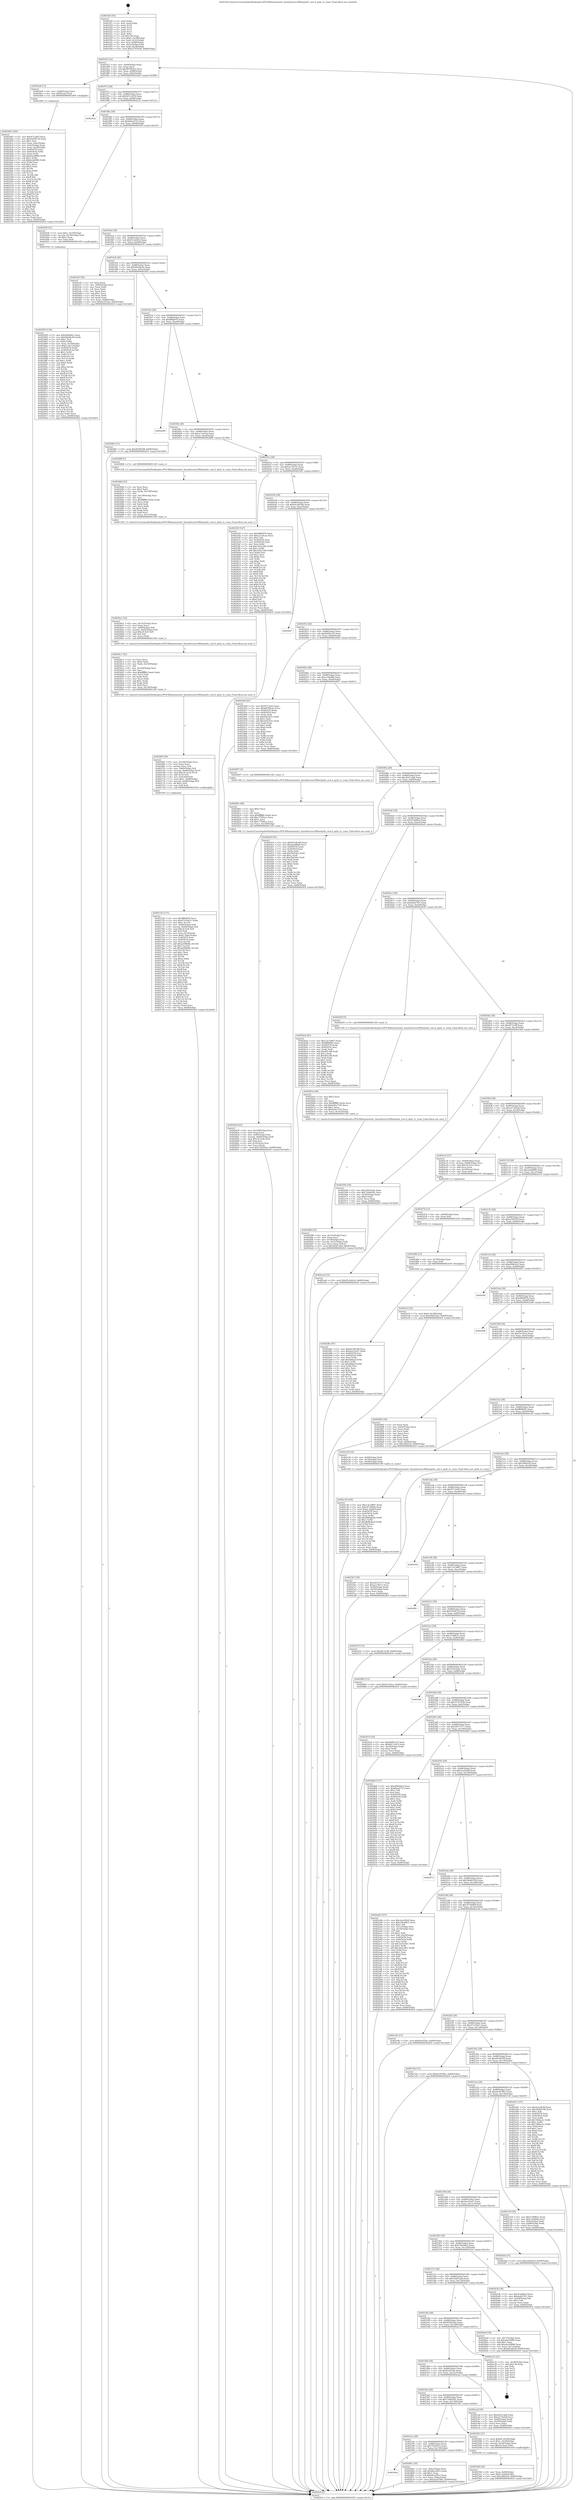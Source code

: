 digraph "0x401f20" {
  label = "0x401f20 (/mnt/c/Users/mathe/Desktop/tcc/POCII/binaries/extr_linuxdriverss390netqeth_core.h_qeth_rx_csum_Final-ollvm.out::main(0))"
  labelloc = "t"
  node[shape=record]

  Entry [label="",width=0.3,height=0.3,shape=circle,fillcolor=black,style=filled]
  "0x401f52" [label="{
     0x401f52 [32]\l
     | [instrs]\l
     &nbsp;&nbsp;0x401f52 \<+6\>: mov -0x84(%rbp),%eax\l
     &nbsp;&nbsp;0x401f58 \<+2\>: mov %eax,%ecx\l
     &nbsp;&nbsp;0x401f5a \<+6\>: sub $0x88784cb2,%ecx\l
     &nbsp;&nbsp;0x401f60 \<+6\>: mov %eax,-0x88(%rbp)\l
     &nbsp;&nbsp;0x401f66 \<+6\>: mov %ecx,-0x8c(%rbp)\l
     &nbsp;&nbsp;0x401f6c \<+6\>: je 00000000004024a8 \<main+0x588\>\l
  }"]
  "0x4024a8" [label="{
     0x4024a8 [13]\l
     | [instrs]\l
     &nbsp;&nbsp;0x4024a8 \<+4\>: mov -0x48(%rbp),%rax\l
     &nbsp;&nbsp;0x4024ac \<+4\>: mov 0x8(%rax),%rdi\l
     &nbsp;&nbsp;0x4024b0 \<+5\>: call 0000000000401060 \<atoi@plt\>\l
     | [calls]\l
     &nbsp;&nbsp;0x401060 \{1\} (unknown)\l
  }"]
  "0x401f72" [label="{
     0x401f72 [28]\l
     | [instrs]\l
     &nbsp;&nbsp;0x401f72 \<+5\>: jmp 0000000000401f77 \<main+0x57\>\l
     &nbsp;&nbsp;0x401f77 \<+6\>: mov -0x88(%rbp),%eax\l
     &nbsp;&nbsp;0x401f7d \<+5\>: sub $0x8d11c819,%eax\l
     &nbsp;&nbsp;0x401f82 \<+6\>: mov %eax,-0x90(%rbp)\l
     &nbsp;&nbsp;0x401f88 \<+6\>: je 0000000000402432 \<main+0x512\>\l
  }"]
  Exit [label="",width=0.3,height=0.3,shape=circle,fillcolor=black,style=filled,peripheries=2]
  "0x402432" [label="{
     0x402432\l
  }", style=dashed]
  "0x401f8e" [label="{
     0x401f8e [28]\l
     | [instrs]\l
     &nbsp;&nbsp;0x401f8e \<+5\>: jmp 0000000000401f93 \<main+0x73\>\l
     &nbsp;&nbsp;0x401f93 \<+6\>: mov -0x88(%rbp),%eax\l
     &nbsp;&nbsp;0x401f99 \<+5\>: sub $0x8dea4723,%eax\l
     &nbsp;&nbsp;0x401f9e \<+6\>: mov %eax,-0x94(%rbp)\l
     &nbsp;&nbsp;0x401fa4 \<+6\>: je 000000000040293f \<main+0xa1f\>\l
  }"]
  "0x402d8c" [label="{
     0x402d8c [97]\l
     | [instrs]\l
     &nbsp;&nbsp;0x402d8c \<+5\>: mov $0xb41db186,%ecx\l
     &nbsp;&nbsp;0x402d91 \<+5\>: mov $0x4ee52e47,%edx\l
     &nbsp;&nbsp;0x402d96 \<+7\>: mov 0x405078,%esi\l
     &nbsp;&nbsp;0x402d9d \<+8\>: mov 0x405054,%r8d\l
     &nbsp;&nbsp;0x402da5 \<+3\>: mov %esi,%r9d\l
     &nbsp;&nbsp;0x402da8 \<+7\>: add $0xb9daaf,%r9d\l
     &nbsp;&nbsp;0x402daf \<+4\>: sub $0x1,%r9d\l
     &nbsp;&nbsp;0x402db3 \<+7\>: sub $0xb9daaf,%r9d\l
     &nbsp;&nbsp;0x402dba \<+4\>: imul %r9d,%esi\l
     &nbsp;&nbsp;0x402dbe \<+3\>: and $0x1,%esi\l
     &nbsp;&nbsp;0x402dc1 \<+3\>: cmp $0x0,%esi\l
     &nbsp;&nbsp;0x402dc4 \<+4\>: sete %r10b\l
     &nbsp;&nbsp;0x402dc8 \<+4\>: cmp $0xa,%r8d\l
     &nbsp;&nbsp;0x402dcc \<+4\>: setl %r11b\l
     &nbsp;&nbsp;0x402dd0 \<+3\>: mov %r10b,%bl\l
     &nbsp;&nbsp;0x402dd3 \<+3\>: and %r11b,%bl\l
     &nbsp;&nbsp;0x402dd6 \<+3\>: xor %r11b,%r10b\l
     &nbsp;&nbsp;0x402dd9 \<+3\>: or %r10b,%bl\l
     &nbsp;&nbsp;0x402ddc \<+3\>: test $0x1,%bl\l
     &nbsp;&nbsp;0x402ddf \<+3\>: cmovne %edx,%ecx\l
     &nbsp;&nbsp;0x402de2 \<+6\>: mov %ecx,-0x84(%rbp)\l
     &nbsp;&nbsp;0x402de8 \<+5\>: jmp 0000000000402fc9 \<main+0x10a9\>\l
  }"]
  "0x40293f" [label="{
     0x40293f [23]\l
     | [instrs]\l
     &nbsp;&nbsp;0x40293f \<+7\>: movl $0x1,-0x70(%rbp)\l
     &nbsp;&nbsp;0x402946 \<+4\>: movslq -0x70(%rbp),%rax\l
     &nbsp;&nbsp;0x40294a \<+4\>: shl $0x2,%rax\l
     &nbsp;&nbsp;0x40294e \<+3\>: mov %rax,%rdi\l
     &nbsp;&nbsp;0x402951 \<+5\>: call 0000000000401050 \<malloc@plt\>\l
     | [calls]\l
     &nbsp;&nbsp;0x401050 \{1\} (unknown)\l
  }"]
  "0x401faa" [label="{
     0x401faa [28]\l
     | [instrs]\l
     &nbsp;&nbsp;0x401faa \<+5\>: jmp 0000000000401faf \<main+0x8f\>\l
     &nbsp;&nbsp;0x401faf \<+6\>: mov -0x88(%rbp),%eax\l
     &nbsp;&nbsp;0x401fb5 \<+5\>: sub $0x91cb441d,%eax\l
     &nbsp;&nbsp;0x401fba \<+6\>: mov %eax,-0x98(%rbp)\l
     &nbsp;&nbsp;0x401fc0 \<+6\>: je 0000000000402cf5 \<main+0xdd5\>\l
  }"]
  "0x402d80" [label="{
     0x402d80 [12]\l
     | [instrs]\l
     &nbsp;&nbsp;0x402d80 \<+4\>: mov -0x78(%rbp),%rax\l
     &nbsp;&nbsp;0x402d84 \<+3\>: mov %rax,%rdi\l
     &nbsp;&nbsp;0x402d87 \<+5\>: call 0000000000401030 \<free@plt\>\l
     | [calls]\l
     &nbsp;&nbsp;0x401030 \{1\} (unknown)\l
  }"]
  "0x402cf5" [label="{
     0x402cf5 [36]\l
     | [instrs]\l
     &nbsp;&nbsp;0x402cf5 \<+2\>: xor %eax,%eax\l
     &nbsp;&nbsp;0x402cf7 \<+3\>: mov -0x80(%rbp),%ecx\l
     &nbsp;&nbsp;0x402cfa \<+2\>: mov %eax,%edx\l
     &nbsp;&nbsp;0x402cfc \<+2\>: sub %ecx,%edx\l
     &nbsp;&nbsp;0x402cfe \<+2\>: mov %eax,%ecx\l
     &nbsp;&nbsp;0x402d00 \<+3\>: sub $0x1,%ecx\l
     &nbsp;&nbsp;0x402d03 \<+2\>: add %ecx,%edx\l
     &nbsp;&nbsp;0x402d05 \<+2\>: sub %edx,%eax\l
     &nbsp;&nbsp;0x402d07 \<+3\>: mov %eax,-0x80(%rbp)\l
     &nbsp;&nbsp;0x402d0a \<+10\>: movl $0x6ce07fae,-0x84(%rbp)\l
     &nbsp;&nbsp;0x402d14 \<+5\>: jmp 0000000000402fc9 \<main+0x10a9\>\l
  }"]
  "0x401fc6" [label="{
     0x401fc6 [28]\l
     | [instrs]\l
     &nbsp;&nbsp;0x401fc6 \<+5\>: jmp 0000000000401fcb \<main+0xab\>\l
     &nbsp;&nbsp;0x401fcb \<+6\>: mov -0x88(%rbp),%eax\l
     &nbsp;&nbsp;0x401fd1 \<+5\>: sub $0x94e84c9e,%eax\l
     &nbsp;&nbsp;0x401fd6 \<+6\>: mov %eax,-0x9c(%rbp)\l
     &nbsp;&nbsp;0x401fdc \<+6\>: je 00000000004029f2 \<main+0xad2\>\l
  }"]
  "0x402ce6" [label="{
     0x402ce6 [15]\l
     | [instrs]\l
     &nbsp;&nbsp;0x402ce6 \<+10\>: movl $0x91cb441d,-0x84(%rbp)\l
     &nbsp;&nbsp;0x402cf0 \<+5\>: jmp 0000000000402fc9 \<main+0x10a9\>\l
  }"]
  "0x4029f2" [label="{
     0x4029f2 [15]\l
     | [instrs]\l
     &nbsp;&nbsp;0x4029f2 \<+10\>: movl $0x49c9b59f,-0x84(%rbp)\l
     &nbsp;&nbsp;0x4029fc \<+5\>: jmp 0000000000402fc9 \<main+0x10a9\>\l
  }"]
  "0x401fe2" [label="{
     0x401fe2 [28]\l
     | [instrs]\l
     &nbsp;&nbsp;0x401fe2 \<+5\>: jmp 0000000000401fe7 \<main+0xc7\>\l
     &nbsp;&nbsp;0x401fe7 \<+6\>: mov -0x88(%rbp),%eax\l
     &nbsp;&nbsp;0x401fed \<+5\>: sub $0x9ffddf76,%eax\l
     &nbsp;&nbsp;0x401ff2 \<+6\>: mov %eax,-0xa0(%rbp)\l
     &nbsp;&nbsp;0x401ff8 \<+6\>: je 0000000000402e69 \<main+0xf49\>\l
  }"]
  "0x402c36" [label="{
     0x402c36 [104]\l
     | [instrs]\l
     &nbsp;&nbsp;0x402c36 \<+5\>: mov $0x13a7d807,%edx\l
     &nbsp;&nbsp;0x402c3b \<+5\>: mov $0x3f729008,%eax\l
     &nbsp;&nbsp;0x402c40 \<+7\>: movl $0x0,-0x80(%rbp)\l
     &nbsp;&nbsp;0x402c47 \<+7\>: mov 0x405078,%ecx\l
     &nbsp;&nbsp;0x402c4e \<+8\>: mov 0x405054,%r8d\l
     &nbsp;&nbsp;0x402c56 \<+3\>: mov %ecx,%r9d\l
     &nbsp;&nbsp;0x402c59 \<+7\>: add $0x4b6bdb26,%r9d\l
     &nbsp;&nbsp;0x402c60 \<+4\>: sub $0x1,%r9d\l
     &nbsp;&nbsp;0x402c64 \<+7\>: sub $0x4b6bdb26,%r9d\l
     &nbsp;&nbsp;0x402c6b \<+4\>: imul %r9d,%ecx\l
     &nbsp;&nbsp;0x402c6f \<+3\>: and $0x1,%ecx\l
     &nbsp;&nbsp;0x402c72 \<+3\>: cmp $0x0,%ecx\l
     &nbsp;&nbsp;0x402c75 \<+4\>: sete %r10b\l
     &nbsp;&nbsp;0x402c79 \<+4\>: cmp $0xa,%r8d\l
     &nbsp;&nbsp;0x402c7d \<+4\>: setl %r11b\l
     &nbsp;&nbsp;0x402c81 \<+3\>: mov %r10b,%bl\l
     &nbsp;&nbsp;0x402c84 \<+3\>: and %r11b,%bl\l
     &nbsp;&nbsp;0x402c87 \<+3\>: xor %r11b,%r10b\l
     &nbsp;&nbsp;0x402c8a \<+3\>: or %r10b,%bl\l
     &nbsp;&nbsp;0x402c8d \<+3\>: test $0x1,%bl\l
     &nbsp;&nbsp;0x402c90 \<+3\>: cmovne %eax,%edx\l
     &nbsp;&nbsp;0x402c93 \<+6\>: mov %edx,-0x84(%rbp)\l
     &nbsp;&nbsp;0x402c99 \<+5\>: jmp 0000000000402fc9 \<main+0x10a9\>\l
  }"]
  "0x402e69" [label="{
     0x402e69\l
  }", style=dashed]
  "0x401ffe" [label="{
     0x401ffe [28]\l
     | [instrs]\l
     &nbsp;&nbsp;0x401ffe \<+5\>: jmp 0000000000402003 \<main+0xe3\>\l
     &nbsp;&nbsp;0x402003 \<+6\>: mov -0x88(%rbp),%eax\l
     &nbsp;&nbsp;0x402009 \<+5\>: sub $0xa11e4cea,%eax\l
     &nbsp;&nbsp;0x40200e \<+6\>: mov %eax,-0xa4(%rbp)\l
     &nbsp;&nbsp;0x402014 \<+6\>: je 0000000000402668 \<main+0x748\>\l
  }"]
  "0x402b86" [label="{
     0x402b86 [35]\l
     | [instrs]\l
     &nbsp;&nbsp;0x402b86 \<+6\>: mov -0x14c(%rbp),%ecx\l
     &nbsp;&nbsp;0x402b8c \<+3\>: imul %eax,%ecx\l
     &nbsp;&nbsp;0x402b8f \<+4\>: mov -0x78(%rbp),%rsi\l
     &nbsp;&nbsp;0x402b93 \<+4\>: movslq -0x7c(%rbp),%rdi\l
     &nbsp;&nbsp;0x402b97 \<+3\>: mov %ecx,(%rsi,%rdi,4)\l
     &nbsp;&nbsp;0x402b9a \<+10\>: movl $0x54d97a4d,-0x84(%rbp)\l
     &nbsp;&nbsp;0x402ba4 \<+5\>: jmp 0000000000402fc9 \<main+0x10a9\>\l
  }"]
  "0x402668" [label="{
     0x402668 [5]\l
     | [instrs]\l
     &nbsp;&nbsp;0x402668 \<+5\>: call 0000000000401160 \<next_i\>\l
     | [calls]\l
     &nbsp;&nbsp;0x401160 \{1\} (/mnt/c/Users/mathe/Desktop/tcc/POCII/binaries/extr_linuxdriverss390netqeth_core.h_qeth_rx_csum_Final-ollvm.out::next_i)\l
  }"]
  "0x40201a" [label="{
     0x40201a [28]\l
     | [instrs]\l
     &nbsp;&nbsp;0x40201a \<+5\>: jmp 000000000040201f \<main+0xff\>\l
     &nbsp;&nbsp;0x40201f \<+6\>: mov -0x88(%rbp),%eax\l
     &nbsp;&nbsp;0x402025 \<+5\>: sub $0xae13f272,%eax\l
     &nbsp;&nbsp;0x40202a \<+6\>: mov %eax,-0xa8(%rbp)\l
     &nbsp;&nbsp;0x402030 \<+6\>: je 00000000004025d5 \<main+0x6b5\>\l
  }"]
  "0x402b5e" [label="{
     0x402b5e [40]\l
     | [instrs]\l
     &nbsp;&nbsp;0x402b5e \<+5\>: mov $0x2,%ecx\l
     &nbsp;&nbsp;0x402b63 \<+1\>: cltd\l
     &nbsp;&nbsp;0x402b64 \<+2\>: idiv %ecx\l
     &nbsp;&nbsp;0x402b66 \<+6\>: imul $0xfffffffe,%edx,%ecx\l
     &nbsp;&nbsp;0x402b6c \<+6\>: add $0x620a7105,%ecx\l
     &nbsp;&nbsp;0x402b72 \<+3\>: add $0x1,%ecx\l
     &nbsp;&nbsp;0x402b75 \<+6\>: sub $0x620a7105,%ecx\l
     &nbsp;&nbsp;0x402b7b \<+6\>: mov %ecx,-0x14c(%rbp)\l
     &nbsp;&nbsp;0x402b81 \<+5\>: call 0000000000401160 \<next_i\>\l
     | [calls]\l
     &nbsp;&nbsp;0x401160 \{1\} (/mnt/c/Users/mathe/Desktop/tcc/POCII/binaries/extr_linuxdriverss390netqeth_core.h_qeth_rx_csum_Final-ollvm.out::next_i)\l
  }"]
  "0x4025d5" [label="{
     0x4025d5 [147]\l
     | [instrs]\l
     &nbsp;&nbsp;0x4025d5 \<+5\>: mov $0x9ffddf76,%eax\l
     &nbsp;&nbsp;0x4025da \<+5\>: mov $0xa11e4cea,%ecx\l
     &nbsp;&nbsp;0x4025df \<+2\>: mov $0x1,%dl\l
     &nbsp;&nbsp;0x4025e1 \<+7\>: mov 0x405078,%esi\l
     &nbsp;&nbsp;0x4025e8 \<+7\>: mov 0x405054,%edi\l
     &nbsp;&nbsp;0x4025ef \<+3\>: mov %esi,%r8d\l
     &nbsp;&nbsp;0x4025f2 \<+7\>: sub $0x105a1d4e,%r8d\l
     &nbsp;&nbsp;0x4025f9 \<+4\>: sub $0x1,%r8d\l
     &nbsp;&nbsp;0x4025fd \<+7\>: add $0x105a1d4e,%r8d\l
     &nbsp;&nbsp;0x402604 \<+4\>: imul %r8d,%esi\l
     &nbsp;&nbsp;0x402608 \<+3\>: and $0x1,%esi\l
     &nbsp;&nbsp;0x40260b \<+3\>: cmp $0x0,%esi\l
     &nbsp;&nbsp;0x40260e \<+4\>: sete %r9b\l
     &nbsp;&nbsp;0x402612 \<+3\>: cmp $0xa,%edi\l
     &nbsp;&nbsp;0x402615 \<+4\>: setl %r10b\l
     &nbsp;&nbsp;0x402619 \<+3\>: mov %r9b,%r11b\l
     &nbsp;&nbsp;0x40261c \<+4\>: xor $0xff,%r11b\l
     &nbsp;&nbsp;0x402620 \<+3\>: mov %r10b,%bl\l
     &nbsp;&nbsp;0x402623 \<+3\>: xor $0xff,%bl\l
     &nbsp;&nbsp;0x402626 \<+3\>: xor $0x0,%dl\l
     &nbsp;&nbsp;0x402629 \<+3\>: mov %r11b,%r14b\l
     &nbsp;&nbsp;0x40262c \<+4\>: and $0x0,%r14b\l
     &nbsp;&nbsp;0x402630 \<+3\>: and %dl,%r9b\l
     &nbsp;&nbsp;0x402633 \<+3\>: mov %bl,%r15b\l
     &nbsp;&nbsp;0x402636 \<+4\>: and $0x0,%r15b\l
     &nbsp;&nbsp;0x40263a \<+3\>: and %dl,%r10b\l
     &nbsp;&nbsp;0x40263d \<+3\>: or %r9b,%r14b\l
     &nbsp;&nbsp;0x402640 \<+3\>: or %r10b,%r15b\l
     &nbsp;&nbsp;0x402643 \<+3\>: xor %r15b,%r14b\l
     &nbsp;&nbsp;0x402646 \<+3\>: or %bl,%r11b\l
     &nbsp;&nbsp;0x402649 \<+4\>: xor $0xff,%r11b\l
     &nbsp;&nbsp;0x40264d \<+3\>: or $0x0,%dl\l
     &nbsp;&nbsp;0x402650 \<+3\>: and %dl,%r11b\l
     &nbsp;&nbsp;0x402653 \<+3\>: or %r11b,%r14b\l
     &nbsp;&nbsp;0x402656 \<+4\>: test $0x1,%r14b\l
     &nbsp;&nbsp;0x40265a \<+3\>: cmovne %ecx,%eax\l
     &nbsp;&nbsp;0x40265d \<+6\>: mov %eax,-0x84(%rbp)\l
     &nbsp;&nbsp;0x402663 \<+5\>: jmp 0000000000402fc9 \<main+0x10a9\>\l
  }"]
  "0x402036" [label="{
     0x402036 [28]\l
     | [instrs]\l
     &nbsp;&nbsp;0x402036 \<+5\>: jmp 000000000040203b \<main+0x11b\>\l
     &nbsp;&nbsp;0x40203b \<+6\>: mov -0x88(%rbp),%eax\l
     &nbsp;&nbsp;0x402041 \<+5\>: sub $0xb41db186,%eax\l
     &nbsp;&nbsp;0x402046 \<+6\>: mov %eax,-0xac(%rbp)\l
     &nbsp;&nbsp;0x40204c \<+6\>: je 0000000000402fa7 \<main+0x1087\>\l
  }"]
  "0x402956" [label="{
     0x402956 [156]\l
     | [instrs]\l
     &nbsp;&nbsp;0x402956 \<+5\>: mov $0xef4b64e2,%ecx\l
     &nbsp;&nbsp;0x40295b \<+5\>: mov $0x94e84c9e,%edx\l
     &nbsp;&nbsp;0x402960 \<+3\>: mov $0x1,%sil\l
     &nbsp;&nbsp;0x402963 \<+3\>: xor %r8d,%r8d\l
     &nbsp;&nbsp;0x402966 \<+4\>: mov %rax,-0x78(%rbp)\l
     &nbsp;&nbsp;0x40296a \<+7\>: movl $0x0,-0x7c(%rbp)\l
     &nbsp;&nbsp;0x402971 \<+8\>: mov 0x405078,%r9d\l
     &nbsp;&nbsp;0x402979 \<+8\>: mov 0x405054,%r10d\l
     &nbsp;&nbsp;0x402981 \<+4\>: sub $0x1,%r8d\l
     &nbsp;&nbsp;0x402985 \<+3\>: mov %r9d,%r11d\l
     &nbsp;&nbsp;0x402988 \<+3\>: add %r8d,%r11d\l
     &nbsp;&nbsp;0x40298b \<+4\>: imul %r11d,%r9d\l
     &nbsp;&nbsp;0x40298f \<+4\>: and $0x1,%r9d\l
     &nbsp;&nbsp;0x402993 \<+4\>: cmp $0x0,%r9d\l
     &nbsp;&nbsp;0x402997 \<+3\>: sete %bl\l
     &nbsp;&nbsp;0x40299a \<+4\>: cmp $0xa,%r10d\l
     &nbsp;&nbsp;0x40299e \<+4\>: setl %r14b\l
     &nbsp;&nbsp;0x4029a2 \<+3\>: mov %bl,%r15b\l
     &nbsp;&nbsp;0x4029a5 \<+4\>: xor $0xff,%r15b\l
     &nbsp;&nbsp;0x4029a9 \<+3\>: mov %r14b,%r12b\l
     &nbsp;&nbsp;0x4029ac \<+4\>: xor $0xff,%r12b\l
     &nbsp;&nbsp;0x4029b0 \<+4\>: xor $0x0,%sil\l
     &nbsp;&nbsp;0x4029b4 \<+3\>: mov %r15b,%r13b\l
     &nbsp;&nbsp;0x4029b7 \<+4\>: and $0x0,%r13b\l
     &nbsp;&nbsp;0x4029bb \<+3\>: and %sil,%bl\l
     &nbsp;&nbsp;0x4029be \<+3\>: mov %r12b,%al\l
     &nbsp;&nbsp;0x4029c1 \<+2\>: and $0x0,%al\l
     &nbsp;&nbsp;0x4029c3 \<+3\>: and %sil,%r14b\l
     &nbsp;&nbsp;0x4029c6 \<+3\>: or %bl,%r13b\l
     &nbsp;&nbsp;0x4029c9 \<+3\>: or %r14b,%al\l
     &nbsp;&nbsp;0x4029cc \<+3\>: xor %al,%r13b\l
     &nbsp;&nbsp;0x4029cf \<+3\>: or %r12b,%r15b\l
     &nbsp;&nbsp;0x4029d2 \<+4\>: xor $0xff,%r15b\l
     &nbsp;&nbsp;0x4029d6 \<+4\>: or $0x0,%sil\l
     &nbsp;&nbsp;0x4029da \<+3\>: and %sil,%r15b\l
     &nbsp;&nbsp;0x4029dd \<+3\>: or %r15b,%r13b\l
     &nbsp;&nbsp;0x4029e0 \<+4\>: test $0x1,%r13b\l
     &nbsp;&nbsp;0x4029e4 \<+3\>: cmovne %edx,%ecx\l
     &nbsp;&nbsp;0x4029e7 \<+6\>: mov %ecx,-0x84(%rbp)\l
     &nbsp;&nbsp;0x4029ed \<+5\>: jmp 0000000000402fc9 \<main+0x10a9\>\l
  }"]
  "0x402fa7" [label="{
     0x402fa7\l
  }", style=dashed]
  "0x402052" [label="{
     0x402052 [28]\l
     | [instrs]\l
     &nbsp;&nbsp;0x402052 \<+5\>: jmp 0000000000402057 \<main+0x137\>\l
     &nbsp;&nbsp;0x402057 \<+6\>: mov -0x88(%rbp),%eax\l
     &nbsp;&nbsp;0x40205d \<+5\>: sub $0xb6df1a35,%eax\l
     &nbsp;&nbsp;0x402062 \<+6\>: mov %eax,-0xb0(%rbp)\l
     &nbsp;&nbsp;0x402068 \<+6\>: je 000000000040244d \<main+0x52d\>\l
  }"]
  "0x40240a" [label="{
     0x40240a\l
  }", style=dashed]
  "0x40244d" [label="{
     0x40244d [91]\l
     | [instrs]\l
     &nbsp;&nbsp;0x40244d \<+5\>: mov $0x9713e05,%eax\l
     &nbsp;&nbsp;0x402452 \<+5\>: mov $0x88784cb2,%ecx\l
     &nbsp;&nbsp;0x402457 \<+7\>: mov 0x405078,%edx\l
     &nbsp;&nbsp;0x40245e \<+7\>: mov 0x405054,%esi\l
     &nbsp;&nbsp;0x402465 \<+2\>: mov %edx,%edi\l
     &nbsp;&nbsp;0x402467 \<+6\>: sub $0xd3d1fe5c,%edi\l
     &nbsp;&nbsp;0x40246d \<+3\>: sub $0x1,%edi\l
     &nbsp;&nbsp;0x402470 \<+6\>: add $0xd3d1fe5c,%edi\l
     &nbsp;&nbsp;0x402476 \<+3\>: imul %edi,%edx\l
     &nbsp;&nbsp;0x402479 \<+3\>: and $0x1,%edx\l
     &nbsp;&nbsp;0x40247c \<+3\>: cmp $0x0,%edx\l
     &nbsp;&nbsp;0x40247f \<+4\>: sete %r8b\l
     &nbsp;&nbsp;0x402483 \<+3\>: cmp $0xa,%esi\l
     &nbsp;&nbsp;0x402486 \<+4\>: setl %r9b\l
     &nbsp;&nbsp;0x40248a \<+3\>: mov %r8b,%r10b\l
     &nbsp;&nbsp;0x40248d \<+3\>: and %r9b,%r10b\l
     &nbsp;&nbsp;0x402490 \<+3\>: xor %r9b,%r8b\l
     &nbsp;&nbsp;0x402493 \<+3\>: or %r8b,%r10b\l
     &nbsp;&nbsp;0x402496 \<+4\>: test $0x1,%r10b\l
     &nbsp;&nbsp;0x40249a \<+3\>: cmovne %ecx,%eax\l
     &nbsp;&nbsp;0x40249d \<+6\>: mov %eax,-0x84(%rbp)\l
     &nbsp;&nbsp;0x4024a3 \<+5\>: jmp 0000000000402fc9 \<main+0x10a9\>\l
  }"]
  "0x40206e" [label="{
     0x40206e [28]\l
     | [instrs]\l
     &nbsp;&nbsp;0x40206e \<+5\>: jmp 0000000000402073 \<main+0x153\>\l
     &nbsp;&nbsp;0x402073 \<+6\>: mov -0x88(%rbp),%eax\l
     &nbsp;&nbsp;0x402079 \<+5\>: sub $0xcc5fa94b,%eax\l
     &nbsp;&nbsp;0x40207e \<+6\>: mov %eax,-0xb4(%rbp)\l
     &nbsp;&nbsp;0x402084 \<+6\>: je 0000000000402807 \<main+0x8e7\>\l
  }"]
  "0x402861" [label="{
     0x402861 [34]\l
     | [instrs]\l
     &nbsp;&nbsp;0x402861 \<+3\>: mov -0x6c(%rbp),%eax\l
     &nbsp;&nbsp;0x402864 \<+5\>: add $0xb8ca281e,%eax\l
     &nbsp;&nbsp;0x402869 \<+3\>: add $0x1,%eax\l
     &nbsp;&nbsp;0x40286c \<+5\>: sub $0xb8ca281e,%eax\l
     &nbsp;&nbsp;0x402871 \<+3\>: mov %eax,-0x6c(%rbp)\l
     &nbsp;&nbsp;0x402874 \<+10\>: movl $0x4a30780c,-0x84(%rbp)\l
     &nbsp;&nbsp;0x40287e \<+5\>: jmp 0000000000402fc9 \<main+0x10a9\>\l
  }"]
  "0x402807" [label="{
     0x402807 [5]\l
     | [instrs]\l
     &nbsp;&nbsp;0x402807 \<+5\>: call 0000000000401160 \<next_i\>\l
     | [calls]\l
     &nbsp;&nbsp;0x401160 \{1\} (/mnt/c/Users/mathe/Desktop/tcc/POCII/binaries/extr_linuxdriverss390netqeth_core.h_qeth_rx_csum_Final-ollvm.out::next_i)\l
  }"]
  "0x40208a" [label="{
     0x40208a [28]\l
     | [instrs]\l
     &nbsp;&nbsp;0x40208a \<+5\>: jmp 000000000040208f \<main+0x16f\>\l
     &nbsp;&nbsp;0x40208f \<+6\>: mov -0x88(%rbp),%eax\l
     &nbsp;&nbsp;0x402095 \<+5\>: sub $0xd2d7cab8,%eax\l
     &nbsp;&nbsp;0x40209a \<+6\>: mov %eax,-0xb8(%rbp)\l
     &nbsp;&nbsp;0x4020a0 \<+6\>: je 0000000000402d19 \<main+0xdf9\>\l
  }"]
  "0x402834" [label="{
     0x402834 [45]\l
     | [instrs]\l
     &nbsp;&nbsp;0x402834 \<+6\>: mov -0x148(%rbp),%ecx\l
     &nbsp;&nbsp;0x40283a \<+3\>: imul %eax,%ecx\l
     &nbsp;&nbsp;0x40283d \<+4\>: mov -0x60(%rbp),%rsi\l
     &nbsp;&nbsp;0x402841 \<+4\>: movslq -0x64(%rbp),%rdi\l
     &nbsp;&nbsp;0x402845 \<+4\>: imul $0x18,%rdi,%rdi\l
     &nbsp;&nbsp;0x402849 \<+3\>: add %rdi,%rsi\l
     &nbsp;&nbsp;0x40284c \<+4\>: mov 0x10(%rsi),%rsi\l
     &nbsp;&nbsp;0x402850 \<+2\>: mov %ecx,(%rsi)\l
     &nbsp;&nbsp;0x402852 \<+10\>: movl $0x756595ce,-0x84(%rbp)\l
     &nbsp;&nbsp;0x40285c \<+5\>: jmp 0000000000402fc9 \<main+0x10a9\>\l
  }"]
  "0x402d19" [label="{
     0x402d19 [91]\l
     | [instrs]\l
     &nbsp;&nbsp;0x402d19 \<+5\>: mov $0xb41db186,%eax\l
     &nbsp;&nbsp;0x402d1e \<+5\>: mov $0xeae6f8d9,%ecx\l
     &nbsp;&nbsp;0x402d23 \<+7\>: mov 0x405078,%edx\l
     &nbsp;&nbsp;0x402d2a \<+7\>: mov 0x405054,%esi\l
     &nbsp;&nbsp;0x402d31 \<+2\>: mov %edx,%edi\l
     &nbsp;&nbsp;0x402d33 \<+6\>: add $0x5b03dec,%edi\l
     &nbsp;&nbsp;0x402d39 \<+3\>: sub $0x1,%edi\l
     &nbsp;&nbsp;0x402d3c \<+6\>: sub $0x5b03dec,%edi\l
     &nbsp;&nbsp;0x402d42 \<+3\>: imul %edi,%edx\l
     &nbsp;&nbsp;0x402d45 \<+3\>: and $0x1,%edx\l
     &nbsp;&nbsp;0x402d48 \<+3\>: cmp $0x0,%edx\l
     &nbsp;&nbsp;0x402d4b \<+4\>: sete %r8b\l
     &nbsp;&nbsp;0x402d4f \<+3\>: cmp $0xa,%esi\l
     &nbsp;&nbsp;0x402d52 \<+4\>: setl %r9b\l
     &nbsp;&nbsp;0x402d56 \<+3\>: mov %r8b,%r10b\l
     &nbsp;&nbsp;0x402d59 \<+3\>: and %r9b,%r10b\l
     &nbsp;&nbsp;0x402d5c \<+3\>: xor %r9b,%r8b\l
     &nbsp;&nbsp;0x402d5f \<+3\>: or %r8b,%r10b\l
     &nbsp;&nbsp;0x402d62 \<+4\>: test $0x1,%r10b\l
     &nbsp;&nbsp;0x402d66 \<+3\>: cmovne %ecx,%eax\l
     &nbsp;&nbsp;0x402d69 \<+6\>: mov %eax,-0x84(%rbp)\l
     &nbsp;&nbsp;0x402d6f \<+5\>: jmp 0000000000402fc9 \<main+0x10a9\>\l
  }"]
  "0x4020a6" [label="{
     0x4020a6 [28]\l
     | [instrs]\l
     &nbsp;&nbsp;0x4020a6 \<+5\>: jmp 00000000004020ab \<main+0x18b\>\l
     &nbsp;&nbsp;0x4020ab \<+6\>: mov -0x88(%rbp),%eax\l
     &nbsp;&nbsp;0x4020b1 \<+5\>: sub $0xd7ab84cf,%eax\l
     &nbsp;&nbsp;0x4020b6 \<+6\>: mov %eax,-0xbc(%rbp)\l
     &nbsp;&nbsp;0x4020bc \<+6\>: je 0000000000402bcb \<main+0xcab\>\l
  }"]
  "0x40280c" [label="{
     0x40280c [40]\l
     | [instrs]\l
     &nbsp;&nbsp;0x40280c \<+5\>: mov $0x2,%ecx\l
     &nbsp;&nbsp;0x402811 \<+1\>: cltd\l
     &nbsp;&nbsp;0x402812 \<+2\>: idiv %ecx\l
     &nbsp;&nbsp;0x402814 \<+6\>: imul $0xfffffffe,%edx,%ecx\l
     &nbsp;&nbsp;0x40281a \<+6\>: add $0xc7740ecc,%ecx\l
     &nbsp;&nbsp;0x402820 \<+3\>: add $0x1,%ecx\l
     &nbsp;&nbsp;0x402823 \<+6\>: sub $0xc7740ecc,%ecx\l
     &nbsp;&nbsp;0x402829 \<+6\>: mov %ecx,-0x148(%rbp)\l
     &nbsp;&nbsp;0x40282f \<+5\>: call 0000000000401160 \<next_i\>\l
     | [calls]\l
     &nbsp;&nbsp;0x401160 \{1\} (/mnt/c/Users/mathe/Desktop/tcc/POCII/binaries/extr_linuxdriverss390netqeth_core.h_qeth_rx_csum_Final-ollvm.out::next_i)\l
  }"]
  "0x402bcb" [label="{
     0x402bcb [91]\l
     | [instrs]\l
     &nbsp;&nbsp;0x402bcb \<+5\>: mov $0x13a7d807,%eax\l
     &nbsp;&nbsp;0x402bd0 \<+5\>: mov $0xff6969fc,%ecx\l
     &nbsp;&nbsp;0x402bd5 \<+7\>: mov 0x405078,%edx\l
     &nbsp;&nbsp;0x402bdc \<+7\>: mov 0x405054,%esi\l
     &nbsp;&nbsp;0x402be3 \<+2\>: mov %edx,%edi\l
     &nbsp;&nbsp;0x402be5 \<+6\>: add $0xdf5c2f8,%edi\l
     &nbsp;&nbsp;0x402beb \<+3\>: sub $0x1,%edi\l
     &nbsp;&nbsp;0x402bee \<+6\>: sub $0xdf5c2f8,%edi\l
     &nbsp;&nbsp;0x402bf4 \<+3\>: imul %edi,%edx\l
     &nbsp;&nbsp;0x402bf7 \<+3\>: and $0x1,%edx\l
     &nbsp;&nbsp;0x402bfa \<+3\>: cmp $0x0,%edx\l
     &nbsp;&nbsp;0x402bfd \<+4\>: sete %r8b\l
     &nbsp;&nbsp;0x402c01 \<+3\>: cmp $0xa,%esi\l
     &nbsp;&nbsp;0x402c04 \<+4\>: setl %r9b\l
     &nbsp;&nbsp;0x402c08 \<+3\>: mov %r8b,%r10b\l
     &nbsp;&nbsp;0x402c0b \<+3\>: and %r9b,%r10b\l
     &nbsp;&nbsp;0x402c0e \<+3\>: xor %r9b,%r8b\l
     &nbsp;&nbsp;0x402c11 \<+3\>: or %r8b,%r10b\l
     &nbsp;&nbsp;0x402c14 \<+4\>: test $0x1,%r10b\l
     &nbsp;&nbsp;0x402c18 \<+3\>: cmovne %ecx,%eax\l
     &nbsp;&nbsp;0x402c1b \<+6\>: mov %eax,-0x84(%rbp)\l
     &nbsp;&nbsp;0x402c21 \<+5\>: jmp 0000000000402fc9 \<main+0x10a9\>\l
  }"]
  "0x4020c2" [label="{
     0x4020c2 [28]\l
     | [instrs]\l
     &nbsp;&nbsp;0x4020c2 \<+5\>: jmp 00000000004020c7 \<main+0x1a7\>\l
     &nbsp;&nbsp;0x4020c7 \<+6\>: mov -0x88(%rbp),%eax\l
     &nbsp;&nbsp;0x4020cd \<+5\>: sub $0xdebb7f31,%eax\l
     &nbsp;&nbsp;0x4020d2 \<+6\>: mov %eax,-0xc0(%rbp)\l
     &nbsp;&nbsp;0x4020d8 \<+6\>: je 0000000000402b59 \<main+0xc39\>\l
  }"]
  "0x40272b" [label="{
     0x40272b [175]\l
     | [instrs]\l
     &nbsp;&nbsp;0x40272b \<+5\>: mov $0x9ffddf76,%ecx\l
     &nbsp;&nbsp;0x402730 \<+5\>: mov $0x47e14b11,%edx\l
     &nbsp;&nbsp;0x402735 \<+3\>: mov $0x1,%r11b\l
     &nbsp;&nbsp;0x402738 \<+4\>: mov -0x60(%rbp),%rdi\l
     &nbsp;&nbsp;0x40273c \<+4\>: movslq -0x64(%rbp),%r8\l
     &nbsp;&nbsp;0x402740 \<+4\>: imul $0x18,%r8,%r8\l
     &nbsp;&nbsp;0x402744 \<+3\>: add %r8,%rdi\l
     &nbsp;&nbsp;0x402747 \<+4\>: mov %rax,0x10(%rdi)\l
     &nbsp;&nbsp;0x40274b \<+7\>: movl $0x0,-0x6c(%rbp)\l
     &nbsp;&nbsp;0x402752 \<+7\>: mov 0x405078,%esi\l
     &nbsp;&nbsp;0x402759 \<+7\>: mov 0x405054,%ebx\l
     &nbsp;&nbsp;0x402760 \<+3\>: mov %esi,%r14d\l
     &nbsp;&nbsp;0x402763 \<+7\>: add $0xad38b66c,%r14d\l
     &nbsp;&nbsp;0x40276a \<+4\>: sub $0x1,%r14d\l
     &nbsp;&nbsp;0x40276e \<+7\>: sub $0xad38b66c,%r14d\l
     &nbsp;&nbsp;0x402775 \<+4\>: imul %r14d,%esi\l
     &nbsp;&nbsp;0x402779 \<+3\>: and $0x1,%esi\l
     &nbsp;&nbsp;0x40277c \<+3\>: cmp $0x0,%esi\l
     &nbsp;&nbsp;0x40277f \<+4\>: sete %r15b\l
     &nbsp;&nbsp;0x402783 \<+3\>: cmp $0xa,%ebx\l
     &nbsp;&nbsp;0x402786 \<+4\>: setl %r12b\l
     &nbsp;&nbsp;0x40278a \<+3\>: mov %r15b,%r13b\l
     &nbsp;&nbsp;0x40278d \<+4\>: xor $0xff,%r13b\l
     &nbsp;&nbsp;0x402791 \<+3\>: mov %r12b,%al\l
     &nbsp;&nbsp;0x402794 \<+2\>: xor $0xff,%al\l
     &nbsp;&nbsp;0x402796 \<+4\>: xor $0x0,%r11b\l
     &nbsp;&nbsp;0x40279a \<+3\>: mov %r13b,%sil\l
     &nbsp;&nbsp;0x40279d \<+4\>: and $0x0,%sil\l
     &nbsp;&nbsp;0x4027a1 \<+3\>: and %r11b,%r15b\l
     &nbsp;&nbsp;0x4027a4 \<+3\>: mov %al,%dil\l
     &nbsp;&nbsp;0x4027a7 \<+4\>: and $0x0,%dil\l
     &nbsp;&nbsp;0x4027ab \<+3\>: and %r11b,%r12b\l
     &nbsp;&nbsp;0x4027ae \<+3\>: or %r15b,%sil\l
     &nbsp;&nbsp;0x4027b1 \<+3\>: or %r12b,%dil\l
     &nbsp;&nbsp;0x4027b4 \<+3\>: xor %dil,%sil\l
     &nbsp;&nbsp;0x4027b7 \<+3\>: or %al,%r13b\l
     &nbsp;&nbsp;0x4027ba \<+4\>: xor $0xff,%r13b\l
     &nbsp;&nbsp;0x4027be \<+4\>: or $0x0,%r11b\l
     &nbsp;&nbsp;0x4027c2 \<+3\>: and %r11b,%r13b\l
     &nbsp;&nbsp;0x4027c5 \<+3\>: or %r13b,%sil\l
     &nbsp;&nbsp;0x4027c8 \<+4\>: test $0x1,%sil\l
     &nbsp;&nbsp;0x4027cc \<+3\>: cmovne %edx,%ecx\l
     &nbsp;&nbsp;0x4027cf \<+6\>: mov %ecx,-0x84(%rbp)\l
     &nbsp;&nbsp;0x4027d5 \<+5\>: jmp 0000000000402fc9 \<main+0x10a9\>\l
  }"]
  "0x402b59" [label="{
     0x402b59 [5]\l
     | [instrs]\l
     &nbsp;&nbsp;0x402b59 \<+5\>: call 0000000000401160 \<next_i\>\l
     | [calls]\l
     &nbsp;&nbsp;0x401160 \{1\} (/mnt/c/Users/mathe/Desktop/tcc/POCII/binaries/extr_linuxdriverss390netqeth_core.h_qeth_rx_csum_Final-ollvm.out::next_i)\l
  }"]
  "0x4020de" [label="{
     0x4020de [28]\l
     | [instrs]\l
     &nbsp;&nbsp;0x4020de \<+5\>: jmp 00000000004020e3 \<main+0x1c3\>\l
     &nbsp;&nbsp;0x4020e3 \<+6\>: mov -0x88(%rbp),%eax\l
     &nbsp;&nbsp;0x4020e9 \<+5\>: sub $0xdf15e5ff,%eax\l
     &nbsp;&nbsp;0x4020ee \<+6\>: mov %eax,-0xc4(%rbp)\l
     &nbsp;&nbsp;0x4020f4 \<+6\>: je 0000000000402564 \<main+0x644\>\l
  }"]
  "0x4026f5" [label="{
     0x4026f5 [54]\l
     | [instrs]\l
     &nbsp;&nbsp;0x4026f5 \<+6\>: mov -0x144(%rbp),%ecx\l
     &nbsp;&nbsp;0x4026fb \<+3\>: imul %eax,%ecx\l
     &nbsp;&nbsp;0x4026fe \<+3\>: movslq %ecx,%r8\l
     &nbsp;&nbsp;0x402701 \<+4\>: mov -0x60(%rbp),%r9\l
     &nbsp;&nbsp;0x402705 \<+4\>: movslq -0x64(%rbp),%r10\l
     &nbsp;&nbsp;0x402709 \<+4\>: imul $0x18,%r10,%r10\l
     &nbsp;&nbsp;0x40270d \<+3\>: add %r10,%r9\l
     &nbsp;&nbsp;0x402710 \<+4\>: mov %r8,0x8(%r9)\l
     &nbsp;&nbsp;0x402714 \<+7\>: movl $0x1,-0x68(%rbp)\l
     &nbsp;&nbsp;0x40271b \<+4\>: movslq -0x68(%rbp),%r8\l
     &nbsp;&nbsp;0x40271f \<+4\>: shl $0x2,%r8\l
     &nbsp;&nbsp;0x402723 \<+3\>: mov %r8,%rdi\l
     &nbsp;&nbsp;0x402726 \<+5\>: call 0000000000401050 \<malloc@plt\>\l
     | [calls]\l
     &nbsp;&nbsp;0x401050 \{1\} (unknown)\l
  }"]
  "0x402564" [label="{
     0x402564 [30]\l
     | [instrs]\l
     &nbsp;&nbsp;0x402564 \<+5\>: mov $0x23610cde,%eax\l
     &nbsp;&nbsp;0x402569 \<+5\>: mov $0x720b0581,%ecx\l
     &nbsp;&nbsp;0x40256e \<+3\>: mov -0x30(%rbp),%edx\l
     &nbsp;&nbsp;0x402571 \<+3\>: cmp $0x0,%edx\l
     &nbsp;&nbsp;0x402574 \<+3\>: cmove %ecx,%eax\l
     &nbsp;&nbsp;0x402577 \<+6\>: mov %eax,-0x84(%rbp)\l
     &nbsp;&nbsp;0x40257d \<+5\>: jmp 0000000000402fc9 \<main+0x10a9\>\l
  }"]
  "0x4020fa" [label="{
     0x4020fa [28]\l
     | [instrs]\l
     &nbsp;&nbsp;0x4020fa \<+5\>: jmp 00000000004020ff \<main+0x1df\>\l
     &nbsp;&nbsp;0x4020ff \<+6\>: mov -0x88(%rbp),%eax\l
     &nbsp;&nbsp;0x402105 \<+5\>: sub $0xe273e628,%eax\l
     &nbsp;&nbsp;0x40210a \<+6\>: mov %eax,-0xc8(%rbp)\l
     &nbsp;&nbsp;0x402110 \<+6\>: je 0000000000402ccb \<main+0xdab\>\l
  }"]
  "0x4026c1" [label="{
     0x4026c1 [52]\l
     | [instrs]\l
     &nbsp;&nbsp;0x4026c1 \<+2\>: xor %ecx,%ecx\l
     &nbsp;&nbsp;0x4026c3 \<+5\>: mov $0x2,%edx\l
     &nbsp;&nbsp;0x4026c8 \<+6\>: mov %edx,-0x140(%rbp)\l
     &nbsp;&nbsp;0x4026ce \<+1\>: cltd\l
     &nbsp;&nbsp;0x4026cf \<+6\>: mov -0x140(%rbp),%esi\l
     &nbsp;&nbsp;0x4026d5 \<+2\>: idiv %esi\l
     &nbsp;&nbsp;0x4026d7 \<+6\>: imul $0xfffffffe,%edx,%edx\l
     &nbsp;&nbsp;0x4026dd \<+2\>: mov %ecx,%edi\l
     &nbsp;&nbsp;0x4026df \<+2\>: sub %edx,%edi\l
     &nbsp;&nbsp;0x4026e1 \<+2\>: mov %ecx,%edx\l
     &nbsp;&nbsp;0x4026e3 \<+3\>: sub $0x1,%edx\l
     &nbsp;&nbsp;0x4026e6 \<+2\>: add %edx,%edi\l
     &nbsp;&nbsp;0x4026e8 \<+2\>: sub %edi,%ecx\l
     &nbsp;&nbsp;0x4026ea \<+6\>: mov %ecx,-0x144(%rbp)\l
     &nbsp;&nbsp;0x4026f0 \<+5\>: call 0000000000401160 \<next_i\>\l
     | [calls]\l
     &nbsp;&nbsp;0x401160 \{1\} (/mnt/c/Users/mathe/Desktop/tcc/POCII/binaries/extr_linuxdriverss390netqeth_core.h_qeth_rx_csum_Final-ollvm.out::next_i)\l
  }"]
  "0x402ccb" [label="{
     0x402ccb [27]\l
     | [instrs]\l
     &nbsp;&nbsp;0x402ccb \<+4\>: mov -0x60(%rbp),%rax\l
     &nbsp;&nbsp;0x402ccf \<+4\>: movslq -0x80(%rbp),%rcx\l
     &nbsp;&nbsp;0x402cd3 \<+4\>: imul $0x18,%rcx,%rcx\l
     &nbsp;&nbsp;0x402cd7 \<+3\>: add %rcx,%rax\l
     &nbsp;&nbsp;0x402cda \<+4\>: mov 0x10(%rax),%rax\l
     &nbsp;&nbsp;0x402cde \<+3\>: mov %rax,%rdi\l
     &nbsp;&nbsp;0x402ce1 \<+5\>: call 0000000000401030 \<free@plt\>\l
     | [calls]\l
     &nbsp;&nbsp;0x401030 \{1\} (unknown)\l
  }"]
  "0x402116" [label="{
     0x402116 [28]\l
     | [instrs]\l
     &nbsp;&nbsp;0x402116 \<+5\>: jmp 000000000040211b \<main+0x1fb\>\l
     &nbsp;&nbsp;0x40211b \<+6\>: mov -0x88(%rbp),%eax\l
     &nbsp;&nbsp;0x402121 \<+5\>: sub $0xeae6f8d9,%eax\l
     &nbsp;&nbsp;0x402126 \<+6\>: mov %eax,-0xcc(%rbp)\l
     &nbsp;&nbsp;0x40212c \<+6\>: je 0000000000402d74 \<main+0xe54\>\l
  }"]
  "0x4026a1" [label="{
     0x4026a1 [32]\l
     | [instrs]\l
     &nbsp;&nbsp;0x4026a1 \<+6\>: mov -0x13c(%rbp),%ecx\l
     &nbsp;&nbsp;0x4026a7 \<+3\>: imul %eax,%ecx\l
     &nbsp;&nbsp;0x4026aa \<+4\>: mov -0x60(%rbp),%r8\l
     &nbsp;&nbsp;0x4026ae \<+4\>: movslq -0x64(%rbp),%r9\l
     &nbsp;&nbsp;0x4026b2 \<+4\>: imul $0x18,%r9,%r9\l
     &nbsp;&nbsp;0x4026b6 \<+3\>: add %r9,%r8\l
     &nbsp;&nbsp;0x4026b9 \<+3\>: mov %ecx,(%r8)\l
     &nbsp;&nbsp;0x4026bc \<+5\>: call 0000000000401160 \<next_i\>\l
     | [calls]\l
     &nbsp;&nbsp;0x401160 \{1\} (/mnt/c/Users/mathe/Desktop/tcc/POCII/binaries/extr_linuxdriverss390netqeth_core.h_qeth_rx_csum_Final-ollvm.out::next_i)\l
  }"]
  "0x402d74" [label="{
     0x402d74 [12]\l
     | [instrs]\l
     &nbsp;&nbsp;0x402d74 \<+4\>: mov -0x60(%rbp),%rax\l
     &nbsp;&nbsp;0x402d78 \<+3\>: mov %rax,%rdi\l
     &nbsp;&nbsp;0x402d7b \<+5\>: call 0000000000401030 \<free@plt\>\l
     | [calls]\l
     &nbsp;&nbsp;0x401030 \{1\} (unknown)\l
  }"]
  "0x402132" [label="{
     0x402132 [28]\l
     | [instrs]\l
     &nbsp;&nbsp;0x402132 \<+5\>: jmp 0000000000402137 \<main+0x217\>\l
     &nbsp;&nbsp;0x402137 \<+6\>: mov -0x88(%rbp),%eax\l
     &nbsp;&nbsp;0x40213d \<+5\>: sub $0xecb9261f,%eax\l
     &nbsp;&nbsp;0x402142 \<+6\>: mov %eax,-0xd0(%rbp)\l
     &nbsp;&nbsp;0x402148 \<+6\>: je 0000000000402e1f \<main+0xeff\>\l
  }"]
  "0x40266d" [label="{
     0x40266d [52]\l
     | [instrs]\l
     &nbsp;&nbsp;0x40266d \<+2\>: xor %ecx,%ecx\l
     &nbsp;&nbsp;0x40266f \<+5\>: mov $0x2,%edx\l
     &nbsp;&nbsp;0x402674 \<+6\>: mov %edx,-0x138(%rbp)\l
     &nbsp;&nbsp;0x40267a \<+1\>: cltd\l
     &nbsp;&nbsp;0x40267b \<+6\>: mov -0x138(%rbp),%esi\l
     &nbsp;&nbsp;0x402681 \<+2\>: idiv %esi\l
     &nbsp;&nbsp;0x402683 \<+6\>: imul $0xfffffffe,%edx,%edx\l
     &nbsp;&nbsp;0x402689 \<+2\>: mov %ecx,%edi\l
     &nbsp;&nbsp;0x40268b \<+2\>: sub %edx,%edi\l
     &nbsp;&nbsp;0x40268d \<+2\>: mov %ecx,%edx\l
     &nbsp;&nbsp;0x40268f \<+3\>: sub $0x1,%edx\l
     &nbsp;&nbsp;0x402692 \<+2\>: add %edx,%edi\l
     &nbsp;&nbsp;0x402694 \<+2\>: sub %edi,%ecx\l
     &nbsp;&nbsp;0x402696 \<+6\>: mov %ecx,-0x13c(%rbp)\l
     &nbsp;&nbsp;0x40269c \<+5\>: call 0000000000401160 \<next_i\>\l
     | [calls]\l
     &nbsp;&nbsp;0x401160 \{1\} (/mnt/c/Users/mathe/Desktop/tcc/POCII/binaries/extr_linuxdriverss390netqeth_core.h_qeth_rx_csum_Final-ollvm.out::next_i)\l
  }"]
  "0x402e1f" [label="{
     0x402e1f [22]\l
     | [instrs]\l
     &nbsp;&nbsp;0x402e1f \<+7\>: movl $0x0,-0x38(%rbp)\l
     &nbsp;&nbsp;0x402e26 \<+10\>: movl $0x65b034ae,-0x84(%rbp)\l
     &nbsp;&nbsp;0x402e30 \<+5\>: jmp 0000000000402fc9 \<main+0x10a9\>\l
  }"]
  "0x40214e" [label="{
     0x40214e [28]\l
     | [instrs]\l
     &nbsp;&nbsp;0x40214e \<+5\>: jmp 0000000000402153 \<main+0x233\>\l
     &nbsp;&nbsp;0x402153 \<+6\>: mov -0x88(%rbp),%eax\l
     &nbsp;&nbsp;0x402159 \<+5\>: sub $0xef4b64e2,%eax\l
     &nbsp;&nbsp;0x40215e \<+6\>: mov %eax,-0xd4(%rbp)\l
     &nbsp;&nbsp;0x402164 \<+6\>: je 0000000000402f41 \<main+0x1021\>\l
  }"]
  "0x40259d" [label="{
     0x40259d [26]\l
     | [instrs]\l
     &nbsp;&nbsp;0x40259d \<+4\>: mov %rax,-0x60(%rbp)\l
     &nbsp;&nbsp;0x4025a1 \<+7\>: movl $0x0,-0x64(%rbp)\l
     &nbsp;&nbsp;0x4025a8 \<+10\>: movl $0x2f4b036,-0x84(%rbp)\l
     &nbsp;&nbsp;0x4025b2 \<+5\>: jmp 0000000000402fc9 \<main+0x10a9\>\l
  }"]
  "0x402f41" [label="{
     0x402f41\l
  }", style=dashed]
  "0x40216a" [label="{
     0x40216a [28]\l
     | [instrs]\l
     &nbsp;&nbsp;0x40216a \<+5\>: jmp 000000000040216f \<main+0x24f\>\l
     &nbsp;&nbsp;0x40216f \<+6\>: mov -0x88(%rbp),%eax\l
     &nbsp;&nbsp;0x402175 \<+5\>: sub $0xef86d07b,%eax\l
     &nbsp;&nbsp;0x40217a \<+6\>: mov %eax,-0xd8(%rbp)\l
     &nbsp;&nbsp;0x402180 \<+6\>: je 0000000000402e0b \<main+0xeeb\>\l
  }"]
  "0x4023ee" [label="{
     0x4023ee [28]\l
     | [instrs]\l
     &nbsp;&nbsp;0x4023ee \<+5\>: jmp 00000000004023f3 \<main+0x4d3\>\l
     &nbsp;&nbsp;0x4023f3 \<+6\>: mov -0x88(%rbp),%eax\l
     &nbsp;&nbsp;0x4023f9 \<+5\>: sub $0x756595ce,%eax\l
     &nbsp;&nbsp;0x4023fe \<+6\>: mov %eax,-0x134(%rbp)\l
     &nbsp;&nbsp;0x402404 \<+6\>: je 0000000000402861 \<main+0x941\>\l
  }"]
  "0x402e0b" [label="{
     0x402e0b\l
  }", style=dashed]
  "0x402186" [label="{
     0x402186 [28]\l
     | [instrs]\l
     &nbsp;&nbsp;0x402186 \<+5\>: jmp 000000000040218b \<main+0x26b\>\l
     &nbsp;&nbsp;0x40218b \<+6\>: mov -0x88(%rbp),%eax\l
     &nbsp;&nbsp;0x402191 \<+5\>: sub $0xf3e7feca,%eax\l
     &nbsp;&nbsp;0x402196 \<+6\>: mov %eax,-0xdc(%rbp)\l
     &nbsp;&nbsp;0x40219c \<+6\>: je 0000000000402892 \<main+0x972\>\l
  }"]
  "0x402582" [label="{
     0x402582 [27]\l
     | [instrs]\l
     &nbsp;&nbsp;0x402582 \<+7\>: movl $0x64,-0x50(%rbp)\l
     &nbsp;&nbsp;0x402589 \<+7\>: movl $0x1,-0x54(%rbp)\l
     &nbsp;&nbsp;0x402590 \<+4\>: movslq -0x54(%rbp),%rax\l
     &nbsp;&nbsp;0x402594 \<+4\>: imul $0x18,%rax,%rdi\l
     &nbsp;&nbsp;0x402598 \<+5\>: call 0000000000401050 \<malloc@plt\>\l
     | [calls]\l
     &nbsp;&nbsp;0x401050 \{1\} (unknown)\l
  }"]
  "0x402892" [label="{
     0x402892 [36]\l
     | [instrs]\l
     &nbsp;&nbsp;0x402892 \<+2\>: xor %eax,%eax\l
     &nbsp;&nbsp;0x402894 \<+3\>: mov -0x64(%rbp),%ecx\l
     &nbsp;&nbsp;0x402897 \<+2\>: mov %eax,%edx\l
     &nbsp;&nbsp;0x402899 \<+2\>: sub %ecx,%edx\l
     &nbsp;&nbsp;0x40289b \<+2\>: mov %eax,%ecx\l
     &nbsp;&nbsp;0x40289d \<+3\>: sub $0x1,%ecx\l
     &nbsp;&nbsp;0x4028a0 \<+2\>: add %ecx,%edx\l
     &nbsp;&nbsp;0x4028a2 \<+2\>: sub %edx,%eax\l
     &nbsp;&nbsp;0x4028a4 \<+3\>: mov %eax,-0x64(%rbp)\l
     &nbsp;&nbsp;0x4028a7 \<+10\>: movl $0x2f4b036,-0x84(%rbp)\l
     &nbsp;&nbsp;0x4028b1 \<+5\>: jmp 0000000000402fc9 \<main+0x10a9\>\l
  }"]
  "0x4021a2" [label="{
     0x4021a2 [28]\l
     | [instrs]\l
     &nbsp;&nbsp;0x4021a2 \<+5\>: jmp 00000000004021a7 \<main+0x287\>\l
     &nbsp;&nbsp;0x4021a7 \<+6\>: mov -0x88(%rbp),%eax\l
     &nbsp;&nbsp;0x4021ad \<+5\>: sub $0xff6969fc,%eax\l
     &nbsp;&nbsp;0x4021b2 \<+6\>: mov %eax,-0xe0(%rbp)\l
     &nbsp;&nbsp;0x4021b8 \<+6\>: je 0000000000402c26 \<main+0xd06\>\l
  }"]
  "0x4023d2" [label="{
     0x4023d2 [28]\l
     | [instrs]\l
     &nbsp;&nbsp;0x4023d2 \<+5\>: jmp 00000000004023d7 \<main+0x4b7\>\l
     &nbsp;&nbsp;0x4023d7 \<+6\>: mov -0x88(%rbp),%eax\l
     &nbsp;&nbsp;0x4023dd \<+5\>: sub $0x720b0581,%eax\l
     &nbsp;&nbsp;0x4023e2 \<+6\>: mov %eax,-0x130(%rbp)\l
     &nbsp;&nbsp;0x4023e8 \<+6\>: je 0000000000402582 \<main+0x662\>\l
  }"]
  "0x402c26" [label="{
     0x402c26 [16]\l
     | [instrs]\l
     &nbsp;&nbsp;0x402c26 \<+4\>: mov -0x60(%rbp),%rdi\l
     &nbsp;&nbsp;0x402c2a \<+4\>: mov -0x78(%rbp),%rsi\l
     &nbsp;&nbsp;0x402c2e \<+3\>: mov -0x50(%rbp),%edx\l
     &nbsp;&nbsp;0x402c31 \<+5\>: call 00000000004015f0 \<qeth_rx_csum\>\l
     | [calls]\l
     &nbsp;&nbsp;0x4015f0 \{1\} (/mnt/c/Users/mathe/Desktop/tcc/POCII/binaries/extr_linuxdriverss390netqeth_core.h_qeth_rx_csum_Final-ollvm.out::qeth_rx_csum)\l
  }"]
  "0x4021be" [label="{
     0x4021be [28]\l
     | [instrs]\l
     &nbsp;&nbsp;0x4021be \<+5\>: jmp 00000000004021c3 \<main+0x2a3\>\l
     &nbsp;&nbsp;0x4021c3 \<+6\>: mov -0x88(%rbp),%eax\l
     &nbsp;&nbsp;0x4021c9 \<+5\>: sub $0x2f4b036,%eax\l
     &nbsp;&nbsp;0x4021ce \<+6\>: mov %eax,-0xe4(%rbp)\l
     &nbsp;&nbsp;0x4021d4 \<+6\>: je 00000000004025b7 \<main+0x697\>\l
  }"]
  "0x402cad" [label="{
     0x402cad [30]\l
     | [instrs]\l
     &nbsp;&nbsp;0x402cad \<+5\>: mov $0xd2d7cab8,%eax\l
     &nbsp;&nbsp;0x402cb2 \<+5\>: mov $0xe273e628,%ecx\l
     &nbsp;&nbsp;0x402cb7 \<+3\>: mov -0x80(%rbp),%edx\l
     &nbsp;&nbsp;0x402cba \<+3\>: cmp -0x54(%rbp),%edx\l
     &nbsp;&nbsp;0x402cbd \<+3\>: cmovl %ecx,%eax\l
     &nbsp;&nbsp;0x402cc0 \<+6\>: mov %eax,-0x84(%rbp)\l
     &nbsp;&nbsp;0x402cc6 \<+5\>: jmp 0000000000402fc9 \<main+0x10a9\>\l
  }"]
  "0x4025b7" [label="{
     0x4025b7 [30]\l
     | [instrs]\l
     &nbsp;&nbsp;0x4025b7 \<+5\>: mov $0x28373177,%eax\l
     &nbsp;&nbsp;0x4025bc \<+5\>: mov $0xae13f272,%ecx\l
     &nbsp;&nbsp;0x4025c1 \<+3\>: mov -0x64(%rbp),%edx\l
     &nbsp;&nbsp;0x4025c4 \<+3\>: cmp -0x54(%rbp),%edx\l
     &nbsp;&nbsp;0x4025c7 \<+3\>: cmovl %ecx,%eax\l
     &nbsp;&nbsp;0x4025ca \<+6\>: mov %eax,-0x84(%rbp)\l
     &nbsp;&nbsp;0x4025d0 \<+5\>: jmp 0000000000402fc9 \<main+0x10a9\>\l
  }"]
  "0x4021da" [label="{
     0x4021da [28]\l
     | [instrs]\l
     &nbsp;&nbsp;0x4021da \<+5\>: jmp 00000000004021df \<main+0x2bf\>\l
     &nbsp;&nbsp;0x4021df \<+6\>: mov -0x88(%rbp),%eax\l
     &nbsp;&nbsp;0x4021e5 \<+5\>: sub $0x9713e05,%eax\l
     &nbsp;&nbsp;0x4021ea \<+6\>: mov %eax,-0xe8(%rbp)\l
     &nbsp;&nbsp;0x4021f0 \<+6\>: je 0000000000402e4a \<main+0xf2a\>\l
  }"]
  "0x4023b6" [label="{
     0x4023b6 [28]\l
     | [instrs]\l
     &nbsp;&nbsp;0x4023b6 \<+5\>: jmp 00000000004023bb \<main+0x49b\>\l
     &nbsp;&nbsp;0x4023bb \<+6\>: mov -0x88(%rbp),%eax\l
     &nbsp;&nbsp;0x4023c1 \<+5\>: sub $0x6ce07fae,%eax\l
     &nbsp;&nbsp;0x4023c6 \<+6\>: mov %eax,-0x12c(%rbp)\l
     &nbsp;&nbsp;0x4023cc \<+6\>: je 0000000000402cad \<main+0xd8d\>\l
  }"]
  "0x402e4a" [label="{
     0x402e4a\l
  }", style=dashed]
  "0x4021f6" [label="{
     0x4021f6 [28]\l
     | [instrs]\l
     &nbsp;&nbsp;0x4021f6 \<+5\>: jmp 00000000004021fb \<main+0x2db\>\l
     &nbsp;&nbsp;0x4021fb \<+6\>: mov -0x88(%rbp),%eax\l
     &nbsp;&nbsp;0x402201 \<+5\>: sub $0x13a7d807,%eax\l
     &nbsp;&nbsp;0x402206 \<+6\>: mov %eax,-0xec(%rbp)\l
     &nbsp;&nbsp;0x40220c \<+6\>: je 0000000000402f81 \<main+0x1061\>\l
  }"]
  "0x402e35" [label="{
     0x402e35 [21]\l
     | [instrs]\l
     &nbsp;&nbsp;0x402e35 \<+3\>: mov -0x38(%rbp),%eax\l
     &nbsp;&nbsp;0x402e38 \<+7\>: add $0x138,%rsp\l
     &nbsp;&nbsp;0x402e3f \<+1\>: pop %rbx\l
     &nbsp;&nbsp;0x402e40 \<+2\>: pop %r12\l
     &nbsp;&nbsp;0x402e42 \<+2\>: pop %r13\l
     &nbsp;&nbsp;0x402e44 \<+2\>: pop %r14\l
     &nbsp;&nbsp;0x402e46 \<+2\>: pop %r15\l
     &nbsp;&nbsp;0x402e48 \<+1\>: pop %rbp\l
     &nbsp;&nbsp;0x402e49 \<+1\>: ret\l
  }"]
  "0x402f81" [label="{
     0x402f81\l
  }", style=dashed]
  "0x402212" [label="{
     0x402212 [28]\l
     | [instrs]\l
     &nbsp;&nbsp;0x402212 \<+5\>: jmp 0000000000402217 \<main+0x2f7\>\l
     &nbsp;&nbsp;0x402217 \<+6\>: mov -0x88(%rbp),%eax\l
     &nbsp;&nbsp;0x40221d \<+5\>: sub $0x2020f7c9,%eax\l
     &nbsp;&nbsp;0x402222 \<+6\>: mov %eax,-0xf0(%rbp)\l
     &nbsp;&nbsp;0x402228 \<+6\>: je 0000000000402555 \<main+0x635\>\l
  }"]
  "0x40239a" [label="{
     0x40239a [28]\l
     | [instrs]\l
     &nbsp;&nbsp;0x40239a \<+5\>: jmp 000000000040239f \<main+0x47f\>\l
     &nbsp;&nbsp;0x40239f \<+6\>: mov -0x88(%rbp),%eax\l
     &nbsp;&nbsp;0x4023a5 \<+5\>: sub $0x65b034ae,%eax\l
     &nbsp;&nbsp;0x4023aa \<+6\>: mov %eax,-0x128(%rbp)\l
     &nbsp;&nbsp;0x4023b0 \<+6\>: je 0000000000402e35 \<main+0xf15\>\l
  }"]
  "0x402555" [label="{
     0x402555 [15]\l
     | [instrs]\l
     &nbsp;&nbsp;0x402555 \<+10\>: movl $0xdf15e5ff,-0x84(%rbp)\l
     &nbsp;&nbsp;0x40255f \<+5\>: jmp 0000000000402fc9 \<main+0x10a9\>\l
  }"]
  "0x40222e" [label="{
     0x40222e [28]\l
     | [instrs]\l
     &nbsp;&nbsp;0x40222e \<+5\>: jmp 0000000000402233 \<main+0x313\>\l
     &nbsp;&nbsp;0x402233 \<+6\>: mov -0x88(%rbp),%eax\l
     &nbsp;&nbsp;0x402239 \<+5\>: sub $0x2140fb7c,%eax\l
     &nbsp;&nbsp;0x40223e \<+6\>: mov %eax,-0xf4(%rbp)\l
     &nbsp;&nbsp;0x402244 \<+6\>: je 0000000000402883 \<main+0x963\>\l
  }"]
  "0x402ba9" [label="{
     0x402ba9 [34]\l
     | [instrs]\l
     &nbsp;&nbsp;0x402ba9 \<+3\>: mov -0x7c(%rbp),%eax\l
     &nbsp;&nbsp;0x402bac \<+5\>: sub $0xa4a16686,%eax\l
     &nbsp;&nbsp;0x402bb1 \<+3\>: add $0x1,%eax\l
     &nbsp;&nbsp;0x402bb4 \<+5\>: add $0xa4a16686,%eax\l
     &nbsp;&nbsp;0x402bb9 \<+3\>: mov %eax,-0x7c(%rbp)\l
     &nbsp;&nbsp;0x402bbc \<+10\>: movl $0x49c9b59f,-0x84(%rbp)\l
     &nbsp;&nbsp;0x402bc6 \<+5\>: jmp 0000000000402fc9 \<main+0x10a9\>\l
  }"]
  "0x402883" [label="{
     0x402883 [15]\l
     | [instrs]\l
     &nbsp;&nbsp;0x402883 \<+10\>: movl $0xf3e7feca,-0x84(%rbp)\l
     &nbsp;&nbsp;0x40288d \<+5\>: jmp 0000000000402fc9 \<main+0x10a9\>\l
  }"]
  "0x40224a" [label="{
     0x40224a [28]\l
     | [instrs]\l
     &nbsp;&nbsp;0x40224a \<+5\>: jmp 000000000040224f \<main+0x32f\>\l
     &nbsp;&nbsp;0x40224f \<+6\>: mov -0x88(%rbp),%eax\l
     &nbsp;&nbsp;0x402255 \<+5\>: sub $0x23610cde,%eax\l
     &nbsp;&nbsp;0x40225a \<+6\>: mov %eax,-0xf8(%rbp)\l
     &nbsp;&nbsp;0x402260 \<+6\>: je 0000000000402dfc \<main+0xedc\>\l
  }"]
  "0x40237e" [label="{
     0x40237e [28]\l
     | [instrs]\l
     &nbsp;&nbsp;0x40237e \<+5\>: jmp 0000000000402383 \<main+0x463\>\l
     &nbsp;&nbsp;0x402383 \<+6\>: mov -0x88(%rbp),%eax\l
     &nbsp;&nbsp;0x402389 \<+5\>: sub $0x54d97a4d,%eax\l
     &nbsp;&nbsp;0x40238e \<+6\>: mov %eax,-0x124(%rbp)\l
     &nbsp;&nbsp;0x402394 \<+6\>: je 0000000000402ba9 \<main+0xc89\>\l
  }"]
  "0x402dfc" [label="{
     0x402dfc\l
  }", style=dashed]
  "0x402266" [label="{
     0x402266 [28]\l
     | [instrs]\l
     &nbsp;&nbsp;0x402266 \<+5\>: jmp 000000000040226b \<main+0x34b\>\l
     &nbsp;&nbsp;0x40226b \<+6\>: mov -0x88(%rbp),%eax\l
     &nbsp;&nbsp;0x402271 \<+5\>: sub $0x2570763b,%eax\l
     &nbsp;&nbsp;0x402276 \<+6\>: mov %eax,-0xfc(%rbp)\l
     &nbsp;&nbsp;0x40227c \<+6\>: je 0000000000402414 \<main+0x4f4\>\l
  }"]
  "0x402b3b" [label="{
     0x402b3b [30]\l
     | [instrs]\l
     &nbsp;&nbsp;0x402b3b \<+5\>: mov $0xd7ab84cf,%eax\l
     &nbsp;&nbsp;0x402b40 \<+5\>: mov $0xdebb7f31,%ecx\l
     &nbsp;&nbsp;0x402b45 \<+3\>: mov -0x29(%rbp),%dl\l
     &nbsp;&nbsp;0x402b48 \<+3\>: test $0x1,%dl\l
     &nbsp;&nbsp;0x402b4b \<+3\>: cmovne %ecx,%eax\l
     &nbsp;&nbsp;0x402b4e \<+6\>: mov %eax,-0x84(%rbp)\l
     &nbsp;&nbsp;0x402b54 \<+5\>: jmp 0000000000402fc9 \<main+0x10a9\>\l
  }"]
  "0x402414" [label="{
     0x402414 [30]\l
     | [instrs]\l
     &nbsp;&nbsp;0x402414 \<+5\>: mov $0xb6df1a35,%eax\l
     &nbsp;&nbsp;0x402419 \<+5\>: mov $0x8d11c819,%ecx\l
     &nbsp;&nbsp;0x40241e \<+3\>: mov -0x34(%rbp),%edx\l
     &nbsp;&nbsp;0x402421 \<+3\>: cmp $0x2,%edx\l
     &nbsp;&nbsp;0x402424 \<+3\>: cmovne %ecx,%eax\l
     &nbsp;&nbsp;0x402427 \<+6\>: mov %eax,-0x84(%rbp)\l
     &nbsp;&nbsp;0x40242d \<+5\>: jmp 0000000000402fc9 \<main+0x10a9\>\l
  }"]
  "0x402282" [label="{
     0x402282 [28]\l
     | [instrs]\l
     &nbsp;&nbsp;0x402282 \<+5\>: jmp 0000000000402287 \<main+0x367\>\l
     &nbsp;&nbsp;0x402287 \<+6\>: mov -0x88(%rbp),%eax\l
     &nbsp;&nbsp;0x40228d \<+5\>: sub $0x28373177,%eax\l
     &nbsp;&nbsp;0x402292 \<+6\>: mov %eax,-0x100(%rbp)\l
     &nbsp;&nbsp;0x402298 \<+6\>: je 00000000004028b6 \<main+0x996\>\l
  }"]
  "0x402fc9" [label="{
     0x402fc9 [5]\l
     | [instrs]\l
     &nbsp;&nbsp;0x402fc9 \<+5\>: jmp 0000000000401f52 \<main+0x32\>\l
  }"]
  "0x401f20" [label="{
     0x401f20 [50]\l
     | [instrs]\l
     &nbsp;&nbsp;0x401f20 \<+1\>: push %rbp\l
     &nbsp;&nbsp;0x401f21 \<+3\>: mov %rsp,%rbp\l
     &nbsp;&nbsp;0x401f24 \<+2\>: push %r15\l
     &nbsp;&nbsp;0x401f26 \<+2\>: push %r14\l
     &nbsp;&nbsp;0x401f28 \<+2\>: push %r13\l
     &nbsp;&nbsp;0x401f2a \<+2\>: push %r12\l
     &nbsp;&nbsp;0x401f2c \<+1\>: push %rbx\l
     &nbsp;&nbsp;0x401f2d \<+7\>: sub $0x138,%rsp\l
     &nbsp;&nbsp;0x401f34 \<+7\>: movl $0x0,-0x38(%rbp)\l
     &nbsp;&nbsp;0x401f3b \<+3\>: mov %edi,-0x3c(%rbp)\l
     &nbsp;&nbsp;0x401f3e \<+4\>: mov %rsi,-0x48(%rbp)\l
     &nbsp;&nbsp;0x401f42 \<+3\>: mov -0x3c(%rbp),%edi\l
     &nbsp;&nbsp;0x401f45 \<+3\>: mov %edi,-0x34(%rbp)\l
     &nbsp;&nbsp;0x401f48 \<+10\>: movl $0x2570763b,-0x84(%rbp)\l
  }"]
  "0x4024b5" [label="{
     0x4024b5 [160]\l
     | [instrs]\l
     &nbsp;&nbsp;0x4024b5 \<+5\>: mov $0x9713e05,%ecx\l
     &nbsp;&nbsp;0x4024ba \<+5\>: mov $0x2020f7c9,%edx\l
     &nbsp;&nbsp;0x4024bf \<+3\>: mov $0x1,%sil\l
     &nbsp;&nbsp;0x4024c2 \<+3\>: mov %eax,-0x4c(%rbp)\l
     &nbsp;&nbsp;0x4024c5 \<+3\>: mov -0x4c(%rbp),%eax\l
     &nbsp;&nbsp;0x4024c8 \<+3\>: mov %eax,-0x30(%rbp)\l
     &nbsp;&nbsp;0x4024cb \<+7\>: mov 0x405078,%eax\l
     &nbsp;&nbsp;0x4024d2 \<+8\>: mov 0x405054,%r8d\l
     &nbsp;&nbsp;0x4024da \<+3\>: mov %eax,%r9d\l
     &nbsp;&nbsp;0x4024dd \<+7\>: add $0xfe2a9980,%r9d\l
     &nbsp;&nbsp;0x4024e4 \<+4\>: sub $0x1,%r9d\l
     &nbsp;&nbsp;0x4024e8 \<+7\>: sub $0xfe2a9980,%r9d\l
     &nbsp;&nbsp;0x4024ef \<+4\>: imul %r9d,%eax\l
     &nbsp;&nbsp;0x4024f3 \<+3\>: and $0x1,%eax\l
     &nbsp;&nbsp;0x4024f6 \<+3\>: cmp $0x0,%eax\l
     &nbsp;&nbsp;0x4024f9 \<+4\>: sete %r10b\l
     &nbsp;&nbsp;0x4024fd \<+4\>: cmp $0xa,%r8d\l
     &nbsp;&nbsp;0x402501 \<+4\>: setl %r11b\l
     &nbsp;&nbsp;0x402505 \<+3\>: mov %r10b,%bl\l
     &nbsp;&nbsp;0x402508 \<+3\>: xor $0xff,%bl\l
     &nbsp;&nbsp;0x40250b \<+3\>: mov %r11b,%r14b\l
     &nbsp;&nbsp;0x40250e \<+4\>: xor $0xff,%r14b\l
     &nbsp;&nbsp;0x402512 \<+4\>: xor $0x1,%sil\l
     &nbsp;&nbsp;0x402516 \<+3\>: mov %bl,%r15b\l
     &nbsp;&nbsp;0x402519 \<+4\>: and $0xff,%r15b\l
     &nbsp;&nbsp;0x40251d \<+3\>: and %sil,%r10b\l
     &nbsp;&nbsp;0x402520 \<+3\>: mov %r14b,%r12b\l
     &nbsp;&nbsp;0x402523 \<+4\>: and $0xff,%r12b\l
     &nbsp;&nbsp;0x402527 \<+3\>: and %sil,%r11b\l
     &nbsp;&nbsp;0x40252a \<+3\>: or %r10b,%r15b\l
     &nbsp;&nbsp;0x40252d \<+3\>: or %r11b,%r12b\l
     &nbsp;&nbsp;0x402530 \<+3\>: xor %r12b,%r15b\l
     &nbsp;&nbsp;0x402533 \<+3\>: or %r14b,%bl\l
     &nbsp;&nbsp;0x402536 \<+3\>: xor $0xff,%bl\l
     &nbsp;&nbsp;0x402539 \<+4\>: or $0x1,%sil\l
     &nbsp;&nbsp;0x40253d \<+3\>: and %sil,%bl\l
     &nbsp;&nbsp;0x402540 \<+3\>: or %bl,%r15b\l
     &nbsp;&nbsp;0x402543 \<+4\>: test $0x1,%r15b\l
     &nbsp;&nbsp;0x402547 \<+3\>: cmovne %edx,%ecx\l
     &nbsp;&nbsp;0x40254a \<+6\>: mov %ecx,-0x84(%rbp)\l
     &nbsp;&nbsp;0x402550 \<+5\>: jmp 0000000000402fc9 \<main+0x10a9\>\l
  }"]
  "0x402362" [label="{
     0x402362 [28]\l
     | [instrs]\l
     &nbsp;&nbsp;0x402362 \<+5\>: jmp 0000000000402367 \<main+0x447\>\l
     &nbsp;&nbsp;0x402367 \<+6\>: mov -0x88(%rbp),%eax\l
     &nbsp;&nbsp;0x40236d \<+5\>: sub $0x53be99c2,%eax\l
     &nbsp;&nbsp;0x402372 \<+6\>: mov %eax,-0x120(%rbp)\l
     &nbsp;&nbsp;0x402378 \<+6\>: je 0000000000402b3b \<main+0xc1b\>\l
  }"]
  "0x4028b6" [label="{
     0x4028b6 [137]\l
     | [instrs]\l
     &nbsp;&nbsp;0x4028b6 \<+5\>: mov $0xef4b64e2,%eax\l
     &nbsp;&nbsp;0x4028bb \<+5\>: mov $0x8dea4723,%ecx\l
     &nbsp;&nbsp;0x4028c0 \<+2\>: mov $0x1,%dl\l
     &nbsp;&nbsp;0x4028c2 \<+2\>: xor %esi,%esi\l
     &nbsp;&nbsp;0x4028c4 \<+7\>: mov 0x405078,%edi\l
     &nbsp;&nbsp;0x4028cb \<+8\>: mov 0x405054,%r8d\l
     &nbsp;&nbsp;0x4028d3 \<+3\>: sub $0x1,%esi\l
     &nbsp;&nbsp;0x4028d6 \<+3\>: mov %edi,%r9d\l
     &nbsp;&nbsp;0x4028d9 \<+3\>: add %esi,%r9d\l
     &nbsp;&nbsp;0x4028dc \<+4\>: imul %r9d,%edi\l
     &nbsp;&nbsp;0x4028e0 \<+3\>: and $0x1,%edi\l
     &nbsp;&nbsp;0x4028e3 \<+3\>: cmp $0x0,%edi\l
     &nbsp;&nbsp;0x4028e6 \<+4\>: sete %r10b\l
     &nbsp;&nbsp;0x4028ea \<+4\>: cmp $0xa,%r8d\l
     &nbsp;&nbsp;0x4028ee \<+4\>: setl %r11b\l
     &nbsp;&nbsp;0x4028f2 \<+3\>: mov %r10b,%bl\l
     &nbsp;&nbsp;0x4028f5 \<+3\>: xor $0xff,%bl\l
     &nbsp;&nbsp;0x4028f8 \<+3\>: mov %r11b,%r14b\l
     &nbsp;&nbsp;0x4028fb \<+4\>: xor $0xff,%r14b\l
     &nbsp;&nbsp;0x4028ff \<+3\>: xor $0x0,%dl\l
     &nbsp;&nbsp;0x402902 \<+3\>: mov %bl,%r15b\l
     &nbsp;&nbsp;0x402905 \<+4\>: and $0x0,%r15b\l
     &nbsp;&nbsp;0x402909 \<+3\>: and %dl,%r10b\l
     &nbsp;&nbsp;0x40290c \<+3\>: mov %r14b,%r12b\l
     &nbsp;&nbsp;0x40290f \<+4\>: and $0x0,%r12b\l
     &nbsp;&nbsp;0x402913 \<+3\>: and %dl,%r11b\l
     &nbsp;&nbsp;0x402916 \<+3\>: or %r10b,%r15b\l
     &nbsp;&nbsp;0x402919 \<+3\>: or %r11b,%r12b\l
     &nbsp;&nbsp;0x40291c \<+3\>: xor %r12b,%r15b\l
     &nbsp;&nbsp;0x40291f \<+3\>: or %r14b,%bl\l
     &nbsp;&nbsp;0x402922 \<+3\>: xor $0xff,%bl\l
     &nbsp;&nbsp;0x402925 \<+3\>: or $0x0,%dl\l
     &nbsp;&nbsp;0x402928 \<+2\>: and %dl,%bl\l
     &nbsp;&nbsp;0x40292a \<+3\>: or %bl,%r15b\l
     &nbsp;&nbsp;0x40292d \<+4\>: test $0x1,%r15b\l
     &nbsp;&nbsp;0x402931 \<+3\>: cmovne %ecx,%eax\l
     &nbsp;&nbsp;0x402934 \<+6\>: mov %eax,-0x84(%rbp)\l
     &nbsp;&nbsp;0x40293a \<+5\>: jmp 0000000000402fc9 \<main+0x10a9\>\l
  }"]
  "0x40229e" [label="{
     0x40229e [28]\l
     | [instrs]\l
     &nbsp;&nbsp;0x40229e \<+5\>: jmp 00000000004022a3 \<main+0x383\>\l
     &nbsp;&nbsp;0x4022a3 \<+6\>: mov -0x88(%rbp),%eax\l
     &nbsp;&nbsp;0x4022a9 \<+5\>: sub $0x2ea342bf,%eax\l
     &nbsp;&nbsp;0x4022ae \<+6\>: mov %eax,-0x104(%rbp)\l
     &nbsp;&nbsp;0x4022b4 \<+6\>: je 0000000000402f72 \<main+0x1052\>\l
  }"]
  "0x402ded" [label="{
     0x402ded [15]\l
     | [instrs]\l
     &nbsp;&nbsp;0x402ded \<+10\>: movl $0xecb9261f,-0x84(%rbp)\l
     &nbsp;&nbsp;0x402df7 \<+5\>: jmp 0000000000402fc9 \<main+0x10a9\>\l
  }"]
  "0x402f72" [label="{
     0x402f72\l
  }", style=dashed]
  "0x4022ba" [label="{
     0x4022ba [28]\l
     | [instrs]\l
     &nbsp;&nbsp;0x4022ba \<+5\>: jmp 00000000004022bf \<main+0x39f\>\l
     &nbsp;&nbsp;0x4022bf \<+6\>: mov -0x88(%rbp),%eax\l
     &nbsp;&nbsp;0x4022c5 \<+5\>: sub $0x3bdd5194,%eax\l
     &nbsp;&nbsp;0x4022ca \<+6\>: mov %eax,-0x108(%rbp)\l
     &nbsp;&nbsp;0x4022d0 \<+6\>: je 0000000000402a94 \<main+0xb74\>\l
  }"]
  "0x402346" [label="{
     0x402346 [28]\l
     | [instrs]\l
     &nbsp;&nbsp;0x402346 \<+5\>: jmp 000000000040234b \<main+0x42b\>\l
     &nbsp;&nbsp;0x40234b \<+6\>: mov -0x88(%rbp),%eax\l
     &nbsp;&nbsp;0x402351 \<+5\>: sub $0x4ee52e47,%eax\l
     &nbsp;&nbsp;0x402356 \<+6\>: mov %eax,-0x11c(%rbp)\l
     &nbsp;&nbsp;0x40235c \<+6\>: je 0000000000402ded \<main+0xecd\>\l
  }"]
  "0x402a94" [label="{
     0x402a94 [167]\l
     | [instrs]\l
     &nbsp;&nbsp;0x402a94 \<+5\>: mov $0x2ea342bf,%eax\l
     &nbsp;&nbsp;0x402a99 \<+5\>: mov $0x53be99c2,%ecx\l
     &nbsp;&nbsp;0x402a9e \<+2\>: mov $0x1,%dl\l
     &nbsp;&nbsp;0x402aa0 \<+3\>: mov -0x7c(%rbp),%esi\l
     &nbsp;&nbsp;0x402aa3 \<+3\>: cmp -0x70(%rbp),%esi\l
     &nbsp;&nbsp;0x402aa6 \<+4\>: setl %dil\l
     &nbsp;&nbsp;0x402aaa \<+4\>: and $0x1,%dil\l
     &nbsp;&nbsp;0x402aae \<+4\>: mov %dil,-0x29(%rbp)\l
     &nbsp;&nbsp;0x402ab2 \<+7\>: mov 0x405078,%esi\l
     &nbsp;&nbsp;0x402ab9 \<+8\>: mov 0x405054,%r8d\l
     &nbsp;&nbsp;0x402ac1 \<+3\>: mov %esi,%r9d\l
     &nbsp;&nbsp;0x402ac4 \<+7\>: sub $0x3ed1e0b1,%r9d\l
     &nbsp;&nbsp;0x402acb \<+4\>: sub $0x1,%r9d\l
     &nbsp;&nbsp;0x402acf \<+7\>: add $0x3ed1e0b1,%r9d\l
     &nbsp;&nbsp;0x402ad6 \<+4\>: imul %r9d,%esi\l
     &nbsp;&nbsp;0x402ada \<+3\>: and $0x1,%esi\l
     &nbsp;&nbsp;0x402add \<+3\>: cmp $0x0,%esi\l
     &nbsp;&nbsp;0x402ae0 \<+4\>: sete %dil\l
     &nbsp;&nbsp;0x402ae4 \<+4\>: cmp $0xa,%r8d\l
     &nbsp;&nbsp;0x402ae8 \<+4\>: setl %r10b\l
     &nbsp;&nbsp;0x402aec \<+3\>: mov %dil,%r11b\l
     &nbsp;&nbsp;0x402aef \<+4\>: xor $0xff,%r11b\l
     &nbsp;&nbsp;0x402af3 \<+3\>: mov %r10b,%bl\l
     &nbsp;&nbsp;0x402af6 \<+3\>: xor $0xff,%bl\l
     &nbsp;&nbsp;0x402af9 \<+3\>: xor $0x1,%dl\l
     &nbsp;&nbsp;0x402afc \<+3\>: mov %r11b,%r14b\l
     &nbsp;&nbsp;0x402aff \<+4\>: and $0xff,%r14b\l
     &nbsp;&nbsp;0x402b03 \<+3\>: and %dl,%dil\l
     &nbsp;&nbsp;0x402b06 \<+3\>: mov %bl,%r15b\l
     &nbsp;&nbsp;0x402b09 \<+4\>: and $0xff,%r15b\l
     &nbsp;&nbsp;0x402b0d \<+3\>: and %dl,%r10b\l
     &nbsp;&nbsp;0x402b10 \<+3\>: or %dil,%r14b\l
     &nbsp;&nbsp;0x402b13 \<+3\>: or %r10b,%r15b\l
     &nbsp;&nbsp;0x402b16 \<+3\>: xor %r15b,%r14b\l
     &nbsp;&nbsp;0x402b19 \<+3\>: or %bl,%r11b\l
     &nbsp;&nbsp;0x402b1c \<+4\>: xor $0xff,%r11b\l
     &nbsp;&nbsp;0x402b20 \<+3\>: or $0x1,%dl\l
     &nbsp;&nbsp;0x402b23 \<+3\>: and %dl,%r11b\l
     &nbsp;&nbsp;0x402b26 \<+3\>: or %r11b,%r14b\l
     &nbsp;&nbsp;0x402b29 \<+4\>: test $0x1,%r14b\l
     &nbsp;&nbsp;0x402b2d \<+3\>: cmovne %ecx,%eax\l
     &nbsp;&nbsp;0x402b30 \<+6\>: mov %eax,-0x84(%rbp)\l
     &nbsp;&nbsp;0x402b36 \<+5\>: jmp 0000000000402fc9 \<main+0x10a9\>\l
  }"]
  "0x4022d6" [label="{
     0x4022d6 [28]\l
     | [instrs]\l
     &nbsp;&nbsp;0x4022d6 \<+5\>: jmp 00000000004022db \<main+0x3bb\>\l
     &nbsp;&nbsp;0x4022db \<+6\>: mov -0x88(%rbp),%eax\l
     &nbsp;&nbsp;0x4022e1 \<+5\>: sub $0x3f729008,%eax\l
     &nbsp;&nbsp;0x4022e6 \<+6\>: mov %eax,-0x10c(%rbp)\l
     &nbsp;&nbsp;0x4022ec \<+6\>: je 0000000000402c9e \<main+0xd7e\>\l
  }"]
  "0x4027e9" [label="{
     0x4027e9 [30]\l
     | [instrs]\l
     &nbsp;&nbsp;0x4027e9 \<+5\>: mov $0x2140fb7c,%eax\l
     &nbsp;&nbsp;0x4027ee \<+5\>: mov $0xcc5fa94b,%ecx\l
     &nbsp;&nbsp;0x4027f3 \<+3\>: mov -0x6c(%rbp),%edx\l
     &nbsp;&nbsp;0x4027f6 \<+3\>: cmp -0x68(%rbp),%edx\l
     &nbsp;&nbsp;0x4027f9 \<+3\>: cmovl %ecx,%eax\l
     &nbsp;&nbsp;0x4027fc \<+6\>: mov %eax,-0x84(%rbp)\l
     &nbsp;&nbsp;0x402802 \<+5\>: jmp 0000000000402fc9 \<main+0x10a9\>\l
  }"]
  "0x402c9e" [label="{
     0x402c9e [15]\l
     | [instrs]\l
     &nbsp;&nbsp;0x402c9e \<+10\>: movl $0x6ce07fae,-0x84(%rbp)\l
     &nbsp;&nbsp;0x402ca8 \<+5\>: jmp 0000000000402fc9 \<main+0x10a9\>\l
  }"]
  "0x4022f2" [label="{
     0x4022f2 [28]\l
     | [instrs]\l
     &nbsp;&nbsp;0x4022f2 \<+5\>: jmp 00000000004022f7 \<main+0x3d7\>\l
     &nbsp;&nbsp;0x4022f7 \<+6\>: mov -0x88(%rbp),%eax\l
     &nbsp;&nbsp;0x4022fd \<+5\>: sub $0x47e14b11,%eax\l
     &nbsp;&nbsp;0x402302 \<+6\>: mov %eax,-0x110(%rbp)\l
     &nbsp;&nbsp;0x402308 \<+6\>: je 00000000004027da \<main+0x8ba\>\l
  }"]
  "0x40232a" [label="{
     0x40232a [28]\l
     | [instrs]\l
     &nbsp;&nbsp;0x40232a \<+5\>: jmp 000000000040232f \<main+0x40f\>\l
     &nbsp;&nbsp;0x40232f \<+6\>: mov -0x88(%rbp),%eax\l
     &nbsp;&nbsp;0x402335 \<+5\>: sub $0x4a30780c,%eax\l
     &nbsp;&nbsp;0x40233a \<+6\>: mov %eax,-0x118(%rbp)\l
     &nbsp;&nbsp;0x402340 \<+6\>: je 00000000004027e9 \<main+0x8c9\>\l
  }"]
  "0x4027da" [label="{
     0x4027da [15]\l
     | [instrs]\l
     &nbsp;&nbsp;0x4027da \<+10\>: movl $0x4a30780c,-0x84(%rbp)\l
     &nbsp;&nbsp;0x4027e4 \<+5\>: jmp 0000000000402fc9 \<main+0x10a9\>\l
  }"]
  "0x40230e" [label="{
     0x40230e [28]\l
     | [instrs]\l
     &nbsp;&nbsp;0x40230e \<+5\>: jmp 0000000000402313 \<main+0x3f3\>\l
     &nbsp;&nbsp;0x402313 \<+6\>: mov -0x88(%rbp),%eax\l
     &nbsp;&nbsp;0x402319 \<+5\>: sub $0x49c9b59f,%eax\l
     &nbsp;&nbsp;0x40231e \<+6\>: mov %eax,-0x114(%rbp)\l
     &nbsp;&nbsp;0x402324 \<+6\>: je 0000000000402a01 \<main+0xae1\>\l
  }"]
  "0x402a01" [label="{
     0x402a01 [147]\l
     | [instrs]\l
     &nbsp;&nbsp;0x402a01 \<+5\>: mov $0x2ea342bf,%eax\l
     &nbsp;&nbsp;0x402a06 \<+5\>: mov $0x3bdd5194,%ecx\l
     &nbsp;&nbsp;0x402a0b \<+2\>: mov $0x1,%dl\l
     &nbsp;&nbsp;0x402a0d \<+7\>: mov 0x405078,%esi\l
     &nbsp;&nbsp;0x402a14 \<+7\>: mov 0x405054,%edi\l
     &nbsp;&nbsp;0x402a1b \<+3\>: mov %esi,%r8d\l
     &nbsp;&nbsp;0x402a1e \<+7\>: add $0x746fac2c,%r8d\l
     &nbsp;&nbsp;0x402a25 \<+4\>: sub $0x1,%r8d\l
     &nbsp;&nbsp;0x402a29 \<+7\>: sub $0x746fac2c,%r8d\l
     &nbsp;&nbsp;0x402a30 \<+4\>: imul %r8d,%esi\l
     &nbsp;&nbsp;0x402a34 \<+3\>: and $0x1,%esi\l
     &nbsp;&nbsp;0x402a37 \<+3\>: cmp $0x0,%esi\l
     &nbsp;&nbsp;0x402a3a \<+4\>: sete %r9b\l
     &nbsp;&nbsp;0x402a3e \<+3\>: cmp $0xa,%edi\l
     &nbsp;&nbsp;0x402a41 \<+4\>: setl %r10b\l
     &nbsp;&nbsp;0x402a45 \<+3\>: mov %r9b,%r11b\l
     &nbsp;&nbsp;0x402a48 \<+4\>: xor $0xff,%r11b\l
     &nbsp;&nbsp;0x402a4c \<+3\>: mov %r10b,%bl\l
     &nbsp;&nbsp;0x402a4f \<+3\>: xor $0xff,%bl\l
     &nbsp;&nbsp;0x402a52 \<+3\>: xor $0x1,%dl\l
     &nbsp;&nbsp;0x402a55 \<+3\>: mov %r11b,%r14b\l
     &nbsp;&nbsp;0x402a58 \<+4\>: and $0xff,%r14b\l
     &nbsp;&nbsp;0x402a5c \<+3\>: and %dl,%r9b\l
     &nbsp;&nbsp;0x402a5f \<+3\>: mov %bl,%r15b\l
     &nbsp;&nbsp;0x402a62 \<+4\>: and $0xff,%r15b\l
     &nbsp;&nbsp;0x402a66 \<+3\>: and %dl,%r10b\l
     &nbsp;&nbsp;0x402a69 \<+3\>: or %r9b,%r14b\l
     &nbsp;&nbsp;0x402a6c \<+3\>: or %r10b,%r15b\l
     &nbsp;&nbsp;0x402a6f \<+3\>: xor %r15b,%r14b\l
     &nbsp;&nbsp;0x402a72 \<+3\>: or %bl,%r11b\l
     &nbsp;&nbsp;0x402a75 \<+4\>: xor $0xff,%r11b\l
     &nbsp;&nbsp;0x402a79 \<+3\>: or $0x1,%dl\l
     &nbsp;&nbsp;0x402a7c \<+3\>: and %dl,%r11b\l
     &nbsp;&nbsp;0x402a7f \<+3\>: or %r11b,%r14b\l
     &nbsp;&nbsp;0x402a82 \<+4\>: test $0x1,%r14b\l
     &nbsp;&nbsp;0x402a86 \<+3\>: cmovne %ecx,%eax\l
     &nbsp;&nbsp;0x402a89 \<+6\>: mov %eax,-0x84(%rbp)\l
     &nbsp;&nbsp;0x402a8f \<+5\>: jmp 0000000000402fc9 \<main+0x10a9\>\l
  }"]
  Entry -> "0x401f20" [label=" 1"]
  "0x401f52" -> "0x4024a8" [label=" 1"]
  "0x401f52" -> "0x401f72" [label=" 39"]
  "0x402e35" -> Exit [label=" 1"]
  "0x401f72" -> "0x402432" [label=" 0"]
  "0x401f72" -> "0x401f8e" [label=" 39"]
  "0x402e1f" -> "0x402fc9" [label=" 1"]
  "0x401f8e" -> "0x40293f" [label=" 1"]
  "0x401f8e" -> "0x401faa" [label=" 38"]
  "0x402ded" -> "0x402fc9" [label=" 1"]
  "0x401faa" -> "0x402cf5" [label=" 1"]
  "0x401faa" -> "0x401fc6" [label=" 37"]
  "0x402d8c" -> "0x402fc9" [label=" 1"]
  "0x401fc6" -> "0x4029f2" [label=" 1"]
  "0x401fc6" -> "0x401fe2" [label=" 36"]
  "0x402d80" -> "0x402d8c" [label=" 1"]
  "0x401fe2" -> "0x402e69" [label=" 0"]
  "0x401fe2" -> "0x401ffe" [label=" 36"]
  "0x402d74" -> "0x402d80" [label=" 1"]
  "0x401ffe" -> "0x402668" [label=" 1"]
  "0x401ffe" -> "0x40201a" [label=" 35"]
  "0x402d19" -> "0x402fc9" [label=" 1"]
  "0x40201a" -> "0x4025d5" [label=" 1"]
  "0x40201a" -> "0x402036" [label=" 34"]
  "0x402cf5" -> "0x402fc9" [label=" 1"]
  "0x402036" -> "0x402fa7" [label=" 0"]
  "0x402036" -> "0x402052" [label=" 34"]
  "0x402ce6" -> "0x402fc9" [label=" 1"]
  "0x402052" -> "0x40244d" [label=" 1"]
  "0x402052" -> "0x40206e" [label=" 33"]
  "0x402ccb" -> "0x402ce6" [label=" 1"]
  "0x40206e" -> "0x402807" [label=" 1"]
  "0x40206e" -> "0x40208a" [label=" 32"]
  "0x402cad" -> "0x402fc9" [label=" 2"]
  "0x40208a" -> "0x402d19" [label=" 1"]
  "0x40208a" -> "0x4020a6" [label=" 31"]
  "0x402c36" -> "0x402fc9" [label=" 1"]
  "0x4020a6" -> "0x402bcb" [label=" 1"]
  "0x4020a6" -> "0x4020c2" [label=" 30"]
  "0x402c26" -> "0x402c36" [label=" 1"]
  "0x4020c2" -> "0x402b59" [label=" 1"]
  "0x4020c2" -> "0x4020de" [label=" 29"]
  "0x402bcb" -> "0x402fc9" [label=" 1"]
  "0x4020de" -> "0x402564" [label=" 1"]
  "0x4020de" -> "0x4020fa" [label=" 28"]
  "0x402ba9" -> "0x402fc9" [label=" 1"]
  "0x4020fa" -> "0x402ccb" [label=" 1"]
  "0x4020fa" -> "0x402116" [label=" 27"]
  "0x402b86" -> "0x402fc9" [label=" 1"]
  "0x402116" -> "0x402d74" [label=" 1"]
  "0x402116" -> "0x402132" [label=" 26"]
  "0x402b5e" -> "0x402b86" [label=" 1"]
  "0x402132" -> "0x402e1f" [label=" 1"]
  "0x402132" -> "0x40214e" [label=" 25"]
  "0x402b59" -> "0x402b5e" [label=" 1"]
  "0x40214e" -> "0x402f41" [label=" 0"]
  "0x40214e" -> "0x40216a" [label=" 25"]
  "0x402b3b" -> "0x402fc9" [label=" 2"]
  "0x40216a" -> "0x402e0b" [label=" 0"]
  "0x40216a" -> "0x402186" [label=" 25"]
  "0x402a94" -> "0x402fc9" [label=" 2"]
  "0x402186" -> "0x402892" [label=" 1"]
  "0x402186" -> "0x4021a2" [label=" 24"]
  "0x402a01" -> "0x402fc9" [label=" 2"]
  "0x4021a2" -> "0x402c26" [label=" 1"]
  "0x4021a2" -> "0x4021be" [label=" 23"]
  "0x402956" -> "0x402fc9" [label=" 1"]
  "0x4021be" -> "0x4025b7" [label=" 2"]
  "0x4021be" -> "0x4021da" [label=" 21"]
  "0x40293f" -> "0x402956" [label=" 1"]
  "0x4021da" -> "0x402e4a" [label=" 0"]
  "0x4021da" -> "0x4021f6" [label=" 21"]
  "0x402892" -> "0x402fc9" [label=" 1"]
  "0x4021f6" -> "0x402f81" [label=" 0"]
  "0x4021f6" -> "0x402212" [label=" 21"]
  "0x402883" -> "0x402fc9" [label=" 1"]
  "0x402212" -> "0x402555" [label=" 1"]
  "0x402212" -> "0x40222e" [label=" 20"]
  "0x4023ee" -> "0x40240a" [label=" 0"]
  "0x40222e" -> "0x402883" [label=" 1"]
  "0x40222e" -> "0x40224a" [label=" 19"]
  "0x4023ee" -> "0x402861" [label=" 1"]
  "0x40224a" -> "0x402dfc" [label=" 0"]
  "0x40224a" -> "0x402266" [label=" 19"]
  "0x402834" -> "0x402fc9" [label=" 1"]
  "0x402266" -> "0x402414" [label=" 1"]
  "0x402266" -> "0x402282" [label=" 18"]
  "0x402414" -> "0x402fc9" [label=" 1"]
  "0x401f20" -> "0x401f52" [label=" 1"]
  "0x402fc9" -> "0x401f52" [label=" 39"]
  "0x40244d" -> "0x402fc9" [label=" 1"]
  "0x4024a8" -> "0x4024b5" [label=" 1"]
  "0x4024b5" -> "0x402fc9" [label=" 1"]
  "0x402555" -> "0x402fc9" [label=" 1"]
  "0x402564" -> "0x402fc9" [label=" 1"]
  "0x40280c" -> "0x402834" [label=" 1"]
  "0x402282" -> "0x4028b6" [label=" 1"]
  "0x402282" -> "0x40229e" [label=" 17"]
  "0x4027e9" -> "0x402fc9" [label=" 2"]
  "0x40229e" -> "0x402f72" [label=" 0"]
  "0x40229e" -> "0x4022ba" [label=" 17"]
  "0x4027da" -> "0x402fc9" [label=" 1"]
  "0x4022ba" -> "0x402a94" [label=" 2"]
  "0x4022ba" -> "0x4022d6" [label=" 15"]
  "0x4026f5" -> "0x40272b" [label=" 1"]
  "0x4022d6" -> "0x402c9e" [label=" 1"]
  "0x4022d6" -> "0x4022f2" [label=" 14"]
  "0x4026c1" -> "0x4026f5" [label=" 1"]
  "0x4022f2" -> "0x4027da" [label=" 1"]
  "0x4022f2" -> "0x40230e" [label=" 13"]
  "0x40266d" -> "0x4026a1" [label=" 1"]
  "0x40230e" -> "0x402a01" [label=" 2"]
  "0x40230e" -> "0x40232a" [label=" 11"]
  "0x4026a1" -> "0x4026c1" [label=" 1"]
  "0x40232a" -> "0x4027e9" [label=" 2"]
  "0x40232a" -> "0x402346" [label=" 9"]
  "0x40272b" -> "0x402fc9" [label=" 1"]
  "0x402346" -> "0x402ded" [label=" 1"]
  "0x402346" -> "0x402362" [label=" 8"]
  "0x402807" -> "0x40280c" [label=" 1"]
  "0x402362" -> "0x402b3b" [label=" 2"]
  "0x402362" -> "0x40237e" [label=" 6"]
  "0x402c9e" -> "0x402fc9" [label=" 1"]
  "0x40237e" -> "0x402ba9" [label=" 1"]
  "0x40237e" -> "0x40239a" [label=" 5"]
  "0x402861" -> "0x402fc9" [label=" 1"]
  "0x40239a" -> "0x402e35" [label=" 1"]
  "0x40239a" -> "0x4023b6" [label=" 4"]
  "0x4028b6" -> "0x402fc9" [label=" 1"]
  "0x4023b6" -> "0x402cad" [label=" 2"]
  "0x4023b6" -> "0x4023d2" [label=" 2"]
  "0x4029f2" -> "0x402fc9" [label=" 1"]
  "0x4023d2" -> "0x402582" [label=" 1"]
  "0x4023d2" -> "0x4023ee" [label=" 1"]
  "0x402582" -> "0x40259d" [label=" 1"]
  "0x40259d" -> "0x402fc9" [label=" 1"]
  "0x4025b7" -> "0x402fc9" [label=" 2"]
  "0x4025d5" -> "0x402fc9" [label=" 1"]
  "0x402668" -> "0x40266d" [label=" 1"]
}
